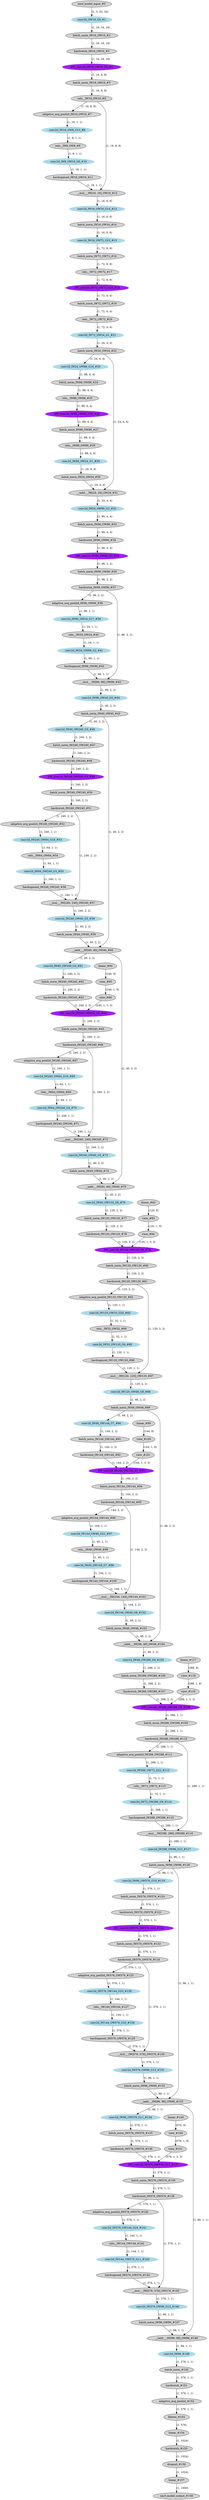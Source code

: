 strict digraph  {
"0 /nncf_model_input_0" [id=0, label="nncf_model_input_#0", style=filled, type=nncf_model_input];
"1 MobileNetV3/Sequential[features]/ConvBNActivation[0]/NNCFConv2d[0]/conv2d_0" [color=lightblue, id=1, label="conv2d_OW16_G0_#1", style=filled, type=conv2d];
"2 MobileNetV3/Sequential[features]/ConvBNActivation[0]/NNCFBatchNorm[1]/batch_norm_0" [id=2, label="batch_norm_IW16_OW16_#2", style=filled, type=batch_norm];
"3 MobileNetV3/Sequential[features]/ConvBNActivation[0]/Hardswish[2]/hardswish_0" [id=3, label="hardswish_IW16_OW16_#3", style=filled, type=hardswish];
"4 MobileNetV3/Sequential[features]/InvertedResidual[1]/Sequential[block]/ConvBNActivation[0]/NNCFConv2d[0]/conv2d_0" [color=purple, id=4, label="DW_conv2d_IW16_OW16_G0_#4", style=filled, type=conv2d];
"5 MobileNetV3/Sequential[features]/InvertedResidual[1]/Sequential[block]/ConvBNActivation[0]/NNCFBatchNorm[1]/batch_norm_0" [id=5, label="batch_norm_IW16_OW16_#5", style=filled, type=batch_norm];
"6 MobileNetV3/Sequential[features]/InvertedResidual[1]/Sequential[block]/ConvBNActivation[0]/ReLU[2]/relu__0" [id=6, label="relu__IW16_OW16_#6", style=filled, type=relu_];
"7 MobileNetV3/Sequential[features]/InvertedResidual[1]/Sequential[block]/SqueezeExcitation[1]/adaptive_avg_pool2d_0" [id=7, label="adaptive_avg_pool2d_IW16_OW16_#7", style=filled, type=adaptive_avg_pool2d];
"8 MobileNetV3/Sequential[features]/InvertedResidual[1]/Sequential[block]/SqueezeExcitation[1]/NNCFConv2d[fc1]/conv2d_0" [color=lightblue, id=8, label="conv2d_IW16_OW8_G13_#8", style=filled, type=conv2d];
"9 MobileNetV3/Sequential[features]/InvertedResidual[1]/Sequential[block]/SqueezeExcitation[1]/ReLU[relu]/relu__0" [id=9, label="relu__IW8_OW8_#9", style=filled, type=relu_];
"10 MobileNetV3/Sequential[features]/InvertedResidual[1]/Sequential[block]/SqueezeExcitation[1]/NNCFConv2d[fc2]/conv2d_0" [color=lightblue, id=10, label="conv2d_IW8_OW16_G0_#10", style=filled, type=conv2d];
"11 MobileNetV3/Sequential[features]/InvertedResidual[1]/Sequential[block]/SqueezeExcitation[1]/hardsigmoid_0" [id=11, label="hardsigmoid_IW16_OW16_#11", style=filled, type=hardsigmoid];
"12 MobileNetV3/Sequential[features]/InvertedResidual[1]/Sequential[block]/SqueezeExcitation[1]/__mul___0" [id=12, label="__mul___IW[16, 16]_OW16_#12", style=filled, type=__mul__];
"13 MobileNetV3/Sequential[features]/InvertedResidual[1]/Sequential[block]/ConvBNActivation[2]/NNCFConv2d[0]/conv2d_0" [color=lightblue, id=13, label="conv2d_IW16_OW16_G14_#13", style=filled, type=conv2d];
"14 MobileNetV3/Sequential[features]/InvertedResidual[1]/Sequential[block]/ConvBNActivation[2]/NNCFBatchNorm[1]/batch_norm_0" [id=14, label="batch_norm_IW16_OW16_#14", style=filled, type=batch_norm];
"15 MobileNetV3/Sequential[features]/InvertedResidual[2]/Sequential[block]/ConvBNActivation[0]/NNCFConv2d[0]/conv2d_0" [color=lightblue, id=15, label="conv2d_IW16_OW72_G15_#15", style=filled, type=conv2d];
"16 MobileNetV3/Sequential[features]/InvertedResidual[2]/Sequential[block]/ConvBNActivation[0]/NNCFBatchNorm[1]/batch_norm_0" [id=16, label="batch_norm_IW72_OW72_#16", style=filled, type=batch_norm];
"17 MobileNetV3/Sequential[features]/InvertedResidual[2]/Sequential[block]/ConvBNActivation[0]/ReLU[2]/relu__0" [id=17, label="relu__IW72_OW72_#17", style=filled, type=relu_];
"18 MobileNetV3/Sequential[features]/InvertedResidual[2]/Sequential[block]/ConvBNActivation[1]/NNCFConv2d[0]/conv2d_0" [color=purple, id=18, label="DW_conv2d_IW72_OW72_G15_#18", style=filled, type=conv2d];
"19 MobileNetV3/Sequential[features]/InvertedResidual[2]/Sequential[block]/ConvBNActivation[1]/NNCFBatchNorm[1]/batch_norm_0" [id=19, label="batch_norm_IW72_OW72_#19", style=filled, type=batch_norm];
"20 MobileNetV3/Sequential[features]/InvertedResidual[2]/Sequential[block]/ConvBNActivation[1]/ReLU[2]/relu__0" [id=20, label="relu__IW72_OW72_#20", style=filled, type=relu_];
"21 MobileNetV3/Sequential[features]/InvertedResidual[2]/Sequential[block]/ConvBNActivation[2]/NNCFConv2d[0]/conv2d_0" [color=lightblue, id=21, label="conv2d_IW72_OW24_G1_#21", style=filled, type=conv2d];
"22 MobileNetV3/Sequential[features]/InvertedResidual[2]/Sequential[block]/ConvBNActivation[2]/NNCFBatchNorm[1]/batch_norm_0" [id=22, label="batch_norm_IW24_OW24_#22", style=filled, type=batch_norm];
"23 MobileNetV3/Sequential[features]/InvertedResidual[3]/Sequential[block]/ConvBNActivation[0]/NNCFConv2d[0]/conv2d_0" [color=lightblue, id=23, label="conv2d_IW24_OW88_G16_#23", style=filled, type=conv2d];
"24 MobileNetV3/Sequential[features]/InvertedResidual[3]/Sequential[block]/ConvBNActivation[0]/NNCFBatchNorm[1]/batch_norm_0" [id=24, label="batch_norm_IW88_OW88_#24", style=filled, type=batch_norm];
"25 MobileNetV3/Sequential[features]/InvertedResidual[3]/Sequential[block]/ConvBNActivation[0]/ReLU[2]/relu__0" [id=25, label="relu__IW88_OW88_#25", style=filled, type=relu_];
"26 MobileNetV3/Sequential[features]/InvertedResidual[3]/Sequential[block]/ConvBNActivation[1]/NNCFConv2d[0]/conv2d_0" [color=purple, id=26, label="DW_conv2d_IW88_OW88_G16_#26", style=filled, type=conv2d];
"27 MobileNetV3/Sequential[features]/InvertedResidual[3]/Sequential[block]/ConvBNActivation[1]/NNCFBatchNorm[1]/batch_norm_0" [id=27, label="batch_norm_IW88_OW88_#27", style=filled, type=batch_norm];
"28 MobileNetV3/Sequential[features]/InvertedResidual[3]/Sequential[block]/ConvBNActivation[1]/ReLU[2]/relu__0" [id=28, label="relu__IW88_OW88_#28", style=filled, type=relu_];
"29 MobileNetV3/Sequential[features]/InvertedResidual[3]/Sequential[block]/ConvBNActivation[2]/NNCFConv2d[0]/conv2d_0" [color=lightblue, id=29, label="conv2d_IW88_OW24_G1_#29", style=filled, type=conv2d];
"30 MobileNetV3/Sequential[features]/InvertedResidual[3]/Sequential[block]/ConvBNActivation[2]/NNCFBatchNorm[1]/batch_norm_0" [id=30, label="batch_norm_IW24_OW24_#30", style=filled, type=batch_norm];
"31 MobileNetV3/Sequential[features]/InvertedResidual[3]/__iadd___0" [id=31, label="__iadd___IW[24, 24]_OW24_#31", style=filled, type=__iadd__];
"32 MobileNetV3/Sequential[features]/InvertedResidual[4]/Sequential[block]/ConvBNActivation[0]/NNCFConv2d[0]/conv2d_0" [color=lightblue, id=32, label="conv2d_IW24_OW96_G2_#32", style=filled, type=conv2d];
"33 MobileNetV3/Sequential[features]/InvertedResidual[4]/Sequential[block]/ConvBNActivation[0]/NNCFBatchNorm[1]/batch_norm_0" [id=33, label="batch_norm_IW96_OW96_#33", style=filled, type=batch_norm];
"34 MobileNetV3/Sequential[features]/InvertedResidual[4]/Sequential[block]/ConvBNActivation[0]/Hardswish[2]/hardswish_0" [id=34, label="hardswish_IW96_OW96_#34", style=filled, type=hardswish];
"35 MobileNetV3/Sequential[features]/InvertedResidual[4]/Sequential[block]/ConvBNActivation[1]/NNCFConv2d[0]/conv2d_0" [color=purple, id=35, label="DW_conv2d_IW96_OW96_G2_#35", style=filled, type=conv2d];
"36 MobileNetV3/Sequential[features]/InvertedResidual[4]/Sequential[block]/ConvBNActivation[1]/NNCFBatchNorm[1]/batch_norm_0" [id=36, label="batch_norm_IW96_OW96_#36", style=filled, type=batch_norm];
"37 MobileNetV3/Sequential[features]/InvertedResidual[4]/Sequential[block]/ConvBNActivation[1]/Hardswish[2]/hardswish_0" [id=37, label="hardswish_IW96_OW96_#37", style=filled, type=hardswish];
"38 MobileNetV3/Sequential[features]/InvertedResidual[4]/Sequential[block]/SqueezeExcitation[2]/adaptive_avg_pool2d_0" [id=38, label="adaptive_avg_pool2d_IW96_OW96_#38", style=filled, type=adaptive_avg_pool2d];
"39 MobileNetV3/Sequential[features]/InvertedResidual[4]/Sequential[block]/SqueezeExcitation[2]/NNCFConv2d[fc1]/conv2d_0" [color=lightblue, id=39, label="conv2d_IW96_OW24_G17_#39", style=filled, type=conv2d];
"40 MobileNetV3/Sequential[features]/InvertedResidual[4]/Sequential[block]/SqueezeExcitation[2]/ReLU[relu]/relu__0" [id=40, label="relu__IW24_OW24_#40", style=filled, type=relu_];
"41 MobileNetV3/Sequential[features]/InvertedResidual[4]/Sequential[block]/SqueezeExcitation[2]/NNCFConv2d[fc2]/conv2d_0" [color=lightblue, id=41, label="conv2d_IW24_OW96_G2_#41", style=filled, type=conv2d];
"42 MobileNetV3/Sequential[features]/InvertedResidual[4]/Sequential[block]/SqueezeExcitation[2]/hardsigmoid_0" [id=42, label="hardsigmoid_IW96_OW96_#42", style=filled, type=hardsigmoid];
"43 MobileNetV3/Sequential[features]/InvertedResidual[4]/Sequential[block]/SqueezeExcitation[2]/__mul___0" [id=43, label="__mul___IW[96, 96]_OW96_#43", style=filled, type=__mul__];
"44 MobileNetV3/Sequential[features]/InvertedResidual[4]/Sequential[block]/ConvBNActivation[3]/NNCFConv2d[0]/conv2d_0" [color=lightblue, id=44, label="conv2d_IW96_OW40_G5_#44", style=filled, type=conv2d];
"45 MobileNetV3/Sequential[features]/InvertedResidual[4]/Sequential[block]/ConvBNActivation[3]/NNCFBatchNorm[1]/batch_norm_0" [id=45, label="batch_norm_IW40_OW40_#45", style=filled, type=batch_norm];
"46 MobileNetV3/Sequential[features]/InvertedResidual[5]/Sequential[block]/ConvBNActivation[0]/NNCFConv2d[0]/conv2d_0" [color=lightblue, id=46, label="conv2d_IW40_OW240_G3_#46", style=filled, type=conv2d];
"47 MobileNetV3/Sequential[features]/InvertedResidual[5]/Sequential[block]/ConvBNActivation[0]/NNCFBatchNorm[1]/batch_norm_0" [id=47, label="batch_norm_IW240_OW240_#47", style=filled, type=batch_norm];
"48 MobileNetV3/Sequential[features]/InvertedResidual[5]/Sequential[block]/ConvBNActivation[0]/Hardswish[2]/hardswish_0" [id=48, label="hardswish_IW240_OW240_#48", style=filled, type=hardswish];
"49 MobileNetV3/Sequential[features]/InvertedResidual[5]/Sequential[block]/ConvBNActivation[1]/NNCFConv2d[0]/conv2d_0" [color=purple, id=49, label="DW_conv2d_IW240_OW240_G3_#49", style=filled, type=conv2d];
"50 MobileNetV3/Sequential[features]/InvertedResidual[5]/Sequential[block]/ConvBNActivation[1]/NNCFBatchNorm[1]/batch_norm_0" [id=50, label="batch_norm_IW240_OW240_#50", style=filled, type=batch_norm];
"51 MobileNetV3/Sequential[features]/InvertedResidual[5]/Sequential[block]/ConvBNActivation[1]/Hardswish[2]/hardswish_0" [id=51, label="hardswish_IW240_OW240_#51", style=filled, type=hardswish];
"52 MobileNetV3/Sequential[features]/InvertedResidual[5]/Sequential[block]/SqueezeExcitation[2]/adaptive_avg_pool2d_0" [id=52, label="adaptive_avg_pool2d_IW240_OW240_#52", style=filled, type=adaptive_avg_pool2d];
"53 MobileNetV3/Sequential[features]/InvertedResidual[5]/Sequential[block]/SqueezeExcitation[2]/NNCFConv2d[fc1]/conv2d_0" [color=lightblue, id=53, label="conv2d_IW240_OW64_G18_#53", style=filled, type=conv2d];
"54 MobileNetV3/Sequential[features]/InvertedResidual[5]/Sequential[block]/SqueezeExcitation[2]/ReLU[relu]/relu__0" [id=54, label="relu__IW64_OW64_#54", style=filled, type=relu_];
"55 MobileNetV3/Sequential[features]/InvertedResidual[5]/Sequential[block]/SqueezeExcitation[2]/NNCFConv2d[fc2]/conv2d_0" [color=lightblue, id=55, label="conv2d_IW64_OW240_G3_#55", style=filled, type=conv2d];
"56 MobileNetV3/Sequential[features]/InvertedResidual[5]/Sequential[block]/SqueezeExcitation[2]/hardsigmoid_0" [id=56, label="hardsigmoid_IW240_OW240_#56", style=filled, type=hardsigmoid];
"57 MobileNetV3/Sequential[features]/InvertedResidual[5]/Sequential[block]/SqueezeExcitation[2]/__mul___0" [id=57, label="__mul___IW[240, 240]_OW240_#57", style=filled, type=__mul__];
"58 MobileNetV3/Sequential[features]/InvertedResidual[5]/Sequential[block]/ConvBNActivation[3]/NNCFConv2d[0]/conv2d_0" [color=lightblue, id=58, label="conv2d_IW240_OW40_G5_#58", style=filled, type=conv2d];
"59 MobileNetV3/Sequential[features]/InvertedResidual[5]/Sequential[block]/ConvBNActivation[3]/NNCFBatchNorm[1]/batch_norm_0" [id=59, label="batch_norm_IW40_OW40_#59", style=filled, type=batch_norm];
"60 MobileNetV3/Sequential[features]/InvertedResidual[5]/__iadd___0" [id=60, label="__iadd___IW[40, 40]_OW40_#60", style=filled, type=__iadd__];
"61 MobileNetV3/Sequential[features]/InvertedResidual[6]/Sequential[block]/ConvBNActivation[0]/NNCFConv2d[0]/conv2d_0" [color=lightblue, id=61, label="conv2d_IW40_OW240_G4_#61", style=filled, type=conv2d];
"62 MobileNetV3/Sequential[features]/InvertedResidual[6]/Sequential[block]/ConvBNActivation[0]/NNCFBatchNorm[1]/batch_norm_0" [id=62, label="batch_norm_IW240_OW240_#62", style=filled, type=batch_norm];
"63 MobileNetV3/Sequential[features]/InvertedResidual[6]/Sequential[block]/ConvBNActivation[0]/Hardswish[2]/hardswish_0" [id=63, label="hardswish_IW240_OW240_#63", style=filled, type=hardswish];
"64 MobileNetV3/Sequential[features]/InvertedResidual[6]/Sequential[block]/ConvBNActivation[1]/NNCFConv2d[0]/ModuleDict[pre_ops]/UpdateWeight[3]/ElasticKernelConv2DOp[op]/linear_0" [id=64, label="linear_#64", style=filled, type=linear];
"65 MobileNetV3/Sequential[features]/InvertedResidual[6]/Sequential[block]/ConvBNActivation[1]/NNCFConv2d[0]/ModuleDict[pre_ops]/UpdateWeight[3]/ElasticKernelConv2DOp[op]/view_0" [id=65, label="view_#65", style=filled, type=view];
"66 MobileNetV3/Sequential[features]/InvertedResidual[6]/Sequential[block]/ConvBNActivation[1]/NNCFConv2d[0]/ModuleDict[pre_ops]/UpdateWeight[3]/ElasticKernelConv2DOp[op]/view_1" [id=66, label="view_#66", style=filled, type=view];
"67 MobileNetV3/Sequential[features]/InvertedResidual[6]/Sequential[block]/ConvBNActivation[1]/NNCFConv2d[0]/conv2d_0" [color=purple, id=67, label="DW_conv2d_IW240_OW240_G4_#64", style=filled, type=conv2d];
"68 MobileNetV3/Sequential[features]/InvertedResidual[6]/Sequential[block]/ConvBNActivation[1]/NNCFBatchNorm[1]/batch_norm_0" [id=68, label="batch_norm_IW240_OW240_#65", style=filled, type=batch_norm];
"69 MobileNetV3/Sequential[features]/InvertedResidual[6]/Sequential[block]/ConvBNActivation[1]/Hardswish[2]/hardswish_0" [id=69, label="hardswish_IW240_OW240_#66", style=filled, type=hardswish];
"70 MobileNetV3/Sequential[features]/InvertedResidual[6]/Sequential[block]/SqueezeExcitation[2]/adaptive_avg_pool2d_0" [id=70, label="adaptive_avg_pool2d_IW240_OW240_#67", style=filled, type=adaptive_avg_pool2d];
"71 MobileNetV3/Sequential[features]/InvertedResidual[6]/Sequential[block]/SqueezeExcitation[2]/NNCFConv2d[fc1]/conv2d_0" [color=lightblue, id=71, label="conv2d_IW240_OW64_G19_#68", style=filled, type=conv2d];
"72 MobileNetV3/Sequential[features]/InvertedResidual[6]/Sequential[block]/SqueezeExcitation[2]/ReLU[relu]/relu__0" [id=72, label="relu__IW64_OW64_#69", style=filled, type=relu_];
"73 MobileNetV3/Sequential[features]/InvertedResidual[6]/Sequential[block]/SqueezeExcitation[2]/NNCFConv2d[fc2]/conv2d_0" [color=lightblue, id=73, label="conv2d_IW64_OW240_G4_#70", style=filled, type=conv2d];
"74 MobileNetV3/Sequential[features]/InvertedResidual[6]/Sequential[block]/SqueezeExcitation[2]/hardsigmoid_0" [id=74, label="hardsigmoid_IW240_OW240_#71", style=filled, type=hardsigmoid];
"75 MobileNetV3/Sequential[features]/InvertedResidual[6]/Sequential[block]/SqueezeExcitation[2]/__mul___0" [id=75, label="__mul___IW[240, 240]_OW240_#72", style=filled, type=__mul__];
"76 MobileNetV3/Sequential[features]/InvertedResidual[6]/Sequential[block]/ConvBNActivation[3]/NNCFConv2d[0]/conv2d_0" [color=lightblue, id=76, label="conv2d_IW240_OW40_G5_#73", style=filled, type=conv2d];
"77 MobileNetV3/Sequential[features]/InvertedResidual[6]/Sequential[block]/ConvBNActivation[3]/NNCFBatchNorm[1]/batch_norm_0" [id=77, label="batch_norm_IW40_OW40_#74", style=filled, type=batch_norm];
"78 MobileNetV3/Sequential[features]/InvertedResidual[6]/__iadd___0" [id=78, label="__iadd___IW[40, 40]_OW40_#75", style=filled, type=__iadd__];
"79 MobileNetV3/Sequential[features]/InvertedResidual[7]/Sequential[block]/ConvBNActivation[0]/NNCFConv2d[0]/conv2d_0" [color=lightblue, id=79, label="conv2d_IW40_OW120_G6_#76", style=filled, type=conv2d];
"80 MobileNetV3/Sequential[features]/InvertedResidual[7]/Sequential[block]/ConvBNActivation[0]/NNCFBatchNorm[1]/batch_norm_0" [id=80, label="batch_norm_IW120_OW120_#77", style=filled, type=batch_norm];
"81 MobileNetV3/Sequential[features]/InvertedResidual[7]/Sequential[block]/ConvBNActivation[0]/Hardswish[2]/hardswish_0" [id=81, label="hardswish_IW120_OW120_#78", style=filled, type=hardswish];
"82 MobileNetV3/Sequential[features]/InvertedResidual[7]/Sequential[block]/ConvBNActivation[1]/NNCFConv2d[0]/ModuleDict[pre_ops]/UpdateWeight[3]/ElasticKernelConv2DOp[op]/linear_0" [id=82, label="linear_#82", style=filled, type=linear];
"83 MobileNetV3/Sequential[features]/InvertedResidual[7]/Sequential[block]/ConvBNActivation[1]/NNCFConv2d[0]/ModuleDict[pre_ops]/UpdateWeight[3]/ElasticKernelConv2DOp[op]/view_0" [id=83, label="view_#83", style=filled, type=view];
"84 MobileNetV3/Sequential[features]/InvertedResidual[7]/Sequential[block]/ConvBNActivation[1]/NNCFConv2d[0]/ModuleDict[pre_ops]/UpdateWeight[3]/ElasticKernelConv2DOp[op]/view_1" [id=84, label="view_#84", style=filled, type=view];
"85 MobileNetV3/Sequential[features]/InvertedResidual[7]/Sequential[block]/ConvBNActivation[1]/NNCFConv2d[0]/conv2d_0" [color=purple, id=85, label="DW_conv2d_IW120_OW120_G6_#79", style=filled, type=conv2d];
"86 MobileNetV3/Sequential[features]/InvertedResidual[7]/Sequential[block]/ConvBNActivation[1]/NNCFBatchNorm[1]/batch_norm_0" [id=86, label="batch_norm_IW120_OW120_#80", style=filled, type=batch_norm];
"87 MobileNetV3/Sequential[features]/InvertedResidual[7]/Sequential[block]/ConvBNActivation[1]/Hardswish[2]/hardswish_0" [id=87, label="hardswish_IW120_OW120_#81", style=filled, type=hardswish];
"88 MobileNetV3/Sequential[features]/InvertedResidual[7]/Sequential[block]/SqueezeExcitation[2]/adaptive_avg_pool2d_0" [id=88, label="adaptive_avg_pool2d_IW120_OW120_#82", style=filled, type=adaptive_avg_pool2d];
"89 MobileNetV3/Sequential[features]/InvertedResidual[7]/Sequential[block]/SqueezeExcitation[2]/NNCFConv2d[fc1]/conv2d_0" [color=lightblue, id=89, label="conv2d_IW120_OW32_G20_#83", style=filled, type=conv2d];
"90 MobileNetV3/Sequential[features]/InvertedResidual[7]/Sequential[block]/SqueezeExcitation[2]/ReLU[relu]/relu__0" [id=90, label="relu__IW32_OW32_#84", style=filled, type=relu_];
"91 MobileNetV3/Sequential[features]/InvertedResidual[7]/Sequential[block]/SqueezeExcitation[2]/NNCFConv2d[fc2]/conv2d_0" [color=lightblue, id=91, label="conv2d_IW32_OW120_G6_#85", style=filled, type=conv2d];
"92 MobileNetV3/Sequential[features]/InvertedResidual[7]/Sequential[block]/SqueezeExcitation[2]/hardsigmoid_0" [id=92, label="hardsigmoid_IW120_OW120_#86", style=filled, type=hardsigmoid];
"93 MobileNetV3/Sequential[features]/InvertedResidual[7]/Sequential[block]/SqueezeExcitation[2]/__mul___0" [id=93, label="__mul___IW[120, 120]_OW120_#87", style=filled, type=__mul__];
"94 MobileNetV3/Sequential[features]/InvertedResidual[7]/Sequential[block]/ConvBNActivation[3]/NNCFConv2d[0]/conv2d_0" [color=lightblue, id=94, label="conv2d_IW120_OW48_G8_#88", style=filled, type=conv2d];
"95 MobileNetV3/Sequential[features]/InvertedResidual[7]/Sequential[block]/ConvBNActivation[3]/NNCFBatchNorm[1]/batch_norm_0" [id=95, label="batch_norm_IW48_OW48_#89", style=filled, type=batch_norm];
"96 MobileNetV3/Sequential[features]/InvertedResidual[8]/Sequential[block]/ConvBNActivation[0]/NNCFConv2d[0]/conv2d_0" [color=lightblue, id=96, label="conv2d_IW48_OW144_G7_#90", style=filled, type=conv2d];
"97 MobileNetV3/Sequential[features]/InvertedResidual[8]/Sequential[block]/ConvBNActivation[0]/NNCFBatchNorm[1]/batch_norm_0" [id=97, label="batch_norm_IW144_OW144_#91", style=filled, type=batch_norm];
"98 MobileNetV3/Sequential[features]/InvertedResidual[8]/Sequential[block]/ConvBNActivation[0]/Hardswish[2]/hardswish_0" [id=98, label="hardswish_IW144_OW144_#92", style=filled, type=hardswish];
"99 MobileNetV3/Sequential[features]/InvertedResidual[8]/Sequential[block]/ConvBNActivation[1]/NNCFConv2d[0]/ModuleDict[pre_ops]/UpdateWeight[3]/ElasticKernelConv2DOp[op]/linear_0" [id=99, label="linear_#99", style=filled, type=linear];
"100 MobileNetV3/Sequential[features]/InvertedResidual[8]/Sequential[block]/ConvBNActivation[1]/NNCFConv2d[0]/ModuleDict[pre_ops]/UpdateWeight[3]/ElasticKernelConv2DOp[op]/view_0" [id=100, label="view_#100", style=filled, type=view];
"101 MobileNetV3/Sequential[features]/InvertedResidual[8]/Sequential[block]/ConvBNActivation[1]/NNCFConv2d[0]/ModuleDict[pre_ops]/UpdateWeight[3]/ElasticKernelConv2DOp[op]/view_1" [id=101, label="view_#101", style=filled, type=view];
"102 MobileNetV3/Sequential[features]/InvertedResidual[8]/Sequential[block]/ConvBNActivation[1]/NNCFConv2d[0]/conv2d_0" [color=purple, id=102, label="DW_conv2d_IW144_OW144_G7_#93", style=filled, type=conv2d];
"103 MobileNetV3/Sequential[features]/InvertedResidual[8]/Sequential[block]/ConvBNActivation[1]/NNCFBatchNorm[1]/batch_norm_0" [id=103, label="batch_norm_IW144_OW144_#94", style=filled, type=batch_norm];
"104 MobileNetV3/Sequential[features]/InvertedResidual[8]/Sequential[block]/ConvBNActivation[1]/Hardswish[2]/hardswish_0" [id=104, label="hardswish_IW144_OW144_#95", style=filled, type=hardswish];
"105 MobileNetV3/Sequential[features]/InvertedResidual[8]/Sequential[block]/SqueezeExcitation[2]/adaptive_avg_pool2d_0" [id=105, label="adaptive_avg_pool2d_IW144_OW144_#96", style=filled, type=adaptive_avg_pool2d];
"106 MobileNetV3/Sequential[features]/InvertedResidual[8]/Sequential[block]/SqueezeExcitation[2]/NNCFConv2d[fc1]/conv2d_0" [color=lightblue, id=106, label="conv2d_IW144_OW40_G21_#97", style=filled, type=conv2d];
"107 MobileNetV3/Sequential[features]/InvertedResidual[8]/Sequential[block]/SqueezeExcitation[2]/ReLU[relu]/relu__0" [id=107, label="relu__IW40_OW40_#98", style=filled, type=relu_];
"108 MobileNetV3/Sequential[features]/InvertedResidual[8]/Sequential[block]/SqueezeExcitation[2]/NNCFConv2d[fc2]/conv2d_0" [color=lightblue, id=108, label="conv2d_IW40_OW144_G7_#99", style=filled, type=conv2d];
"109 MobileNetV3/Sequential[features]/InvertedResidual[8]/Sequential[block]/SqueezeExcitation[2]/hardsigmoid_0" [id=109, label="hardsigmoid_IW144_OW144_#100", style=filled, type=hardsigmoid];
"110 MobileNetV3/Sequential[features]/InvertedResidual[8]/Sequential[block]/SqueezeExcitation[2]/__mul___0" [id=110, label="__mul___IW[144, 144]_OW144_#101", style=filled, type=__mul__];
"111 MobileNetV3/Sequential[features]/InvertedResidual[8]/Sequential[block]/ConvBNActivation[3]/NNCFConv2d[0]/conv2d_0" [color=lightblue, id=111, label="conv2d_IW144_OW48_G8_#102", style=filled, type=conv2d];
"112 MobileNetV3/Sequential[features]/InvertedResidual[8]/Sequential[block]/ConvBNActivation[3]/NNCFBatchNorm[1]/batch_norm_0" [id=112, label="batch_norm_IW48_OW48_#103", style=filled, type=batch_norm];
"113 MobileNetV3/Sequential[features]/InvertedResidual[8]/__iadd___0" [id=113, label="__iadd___IW[48, 48]_OW48_#104", style=filled, type=__iadd__];
"114 MobileNetV3/Sequential[features]/InvertedResidual[9]/Sequential[block]/ConvBNActivation[0]/NNCFConv2d[0]/conv2d_0" [color=lightblue, id=114, label="conv2d_IW48_OW288_G9_#105", style=filled, type=conv2d];
"115 MobileNetV3/Sequential[features]/InvertedResidual[9]/Sequential[block]/ConvBNActivation[0]/NNCFBatchNorm[1]/batch_norm_0" [id=115, label="batch_norm_IW288_OW288_#106", style=filled, type=batch_norm];
"116 MobileNetV3/Sequential[features]/InvertedResidual[9]/Sequential[block]/ConvBNActivation[0]/Hardswish[2]/hardswish_0" [id=116, label="hardswish_IW288_OW288_#107", style=filled, type=hardswish];
"117 MobileNetV3/Sequential[features]/InvertedResidual[9]/Sequential[block]/ConvBNActivation[1]/NNCFConv2d[0]/ModuleDict[pre_ops]/UpdateWeight[3]/ElasticKernelConv2DOp[op]/linear_0" [id=117, label="linear_#117", style=filled, type=linear];
"118 MobileNetV3/Sequential[features]/InvertedResidual[9]/Sequential[block]/ConvBNActivation[1]/NNCFConv2d[0]/ModuleDict[pre_ops]/UpdateWeight[3]/ElasticKernelConv2DOp[op]/view_0" [id=118, label="view_#118", style=filled, type=view];
"119 MobileNetV3/Sequential[features]/InvertedResidual[9]/Sequential[block]/ConvBNActivation[1]/NNCFConv2d[0]/ModuleDict[pre_ops]/UpdateWeight[3]/ElasticKernelConv2DOp[op]/view_1" [id=119, label="view_#119", style=filled, type=view];
"120 MobileNetV3/Sequential[features]/InvertedResidual[9]/Sequential[block]/ConvBNActivation[1]/NNCFConv2d[0]/conv2d_0" [color=purple, id=120, label="DW_conv2d_IW288_OW288_G9_#108", style=filled, type=conv2d];
"121 MobileNetV3/Sequential[features]/InvertedResidual[9]/Sequential[block]/ConvBNActivation[1]/NNCFBatchNorm[1]/batch_norm_0" [id=121, label="batch_norm_IW288_OW288_#109", style=filled, type=batch_norm];
"122 MobileNetV3/Sequential[features]/InvertedResidual[9]/Sequential[block]/ConvBNActivation[1]/Hardswish[2]/hardswish_0" [id=122, label="hardswish_IW288_OW288_#110", style=filled, type=hardswish];
"123 MobileNetV3/Sequential[features]/InvertedResidual[9]/Sequential[block]/SqueezeExcitation[2]/adaptive_avg_pool2d_0" [id=123, label="adaptive_avg_pool2d_IW288_OW288_#111", style=filled, type=adaptive_avg_pool2d];
"124 MobileNetV3/Sequential[features]/InvertedResidual[9]/Sequential[block]/SqueezeExcitation[2]/NNCFConv2d[fc1]/conv2d_0" [color=lightblue, id=124, label="conv2d_IW288_OW72_G22_#112", style=filled, type=conv2d];
"125 MobileNetV3/Sequential[features]/InvertedResidual[9]/Sequential[block]/SqueezeExcitation[2]/ReLU[relu]/relu__0" [id=125, label="relu__IW72_OW72_#113", style=filled, type=relu_];
"126 MobileNetV3/Sequential[features]/InvertedResidual[9]/Sequential[block]/SqueezeExcitation[2]/NNCFConv2d[fc2]/conv2d_0" [color=lightblue, id=126, label="conv2d_IW72_OW288_G9_#114", style=filled, type=conv2d];
"127 MobileNetV3/Sequential[features]/InvertedResidual[9]/Sequential[block]/SqueezeExcitation[2]/hardsigmoid_0" [id=127, label="hardsigmoid_IW288_OW288_#115", style=filled, type=hardsigmoid];
"128 MobileNetV3/Sequential[features]/InvertedResidual[9]/Sequential[block]/SqueezeExcitation[2]/__mul___0" [id=128, label="__mul___IW[288, 288]_OW288_#116", style=filled, type=__mul__];
"129 MobileNetV3/Sequential[features]/InvertedResidual[9]/Sequential[block]/ConvBNActivation[3]/NNCFConv2d[0]/conv2d_0" [color=lightblue, id=129, label="conv2d_IW288_OW96_G12_#117", style=filled, type=conv2d];
"130 MobileNetV3/Sequential[features]/InvertedResidual[9]/Sequential[block]/ConvBNActivation[3]/NNCFBatchNorm[1]/batch_norm_0" [id=130, label="batch_norm_IW96_OW96_#118", style=filled, type=batch_norm];
"131 MobileNetV3/Sequential[features]/InvertedResidual[10]/Sequential[block]/ConvBNActivation[0]/NNCFConv2d[0]/conv2d_0" [color=lightblue, id=131, label="conv2d_IW96_OW576_G10_#119", style=filled, type=conv2d];
"132 MobileNetV3/Sequential[features]/InvertedResidual[10]/Sequential[block]/ConvBNActivation[0]/NNCFBatchNorm[1]/batch_norm_0" [id=132, label="batch_norm_IW576_OW576_#120", style=filled, type=batch_norm];
"133 MobileNetV3/Sequential[features]/InvertedResidual[10]/Sequential[block]/ConvBNActivation[0]/Hardswish[2]/hardswish_0" [id=133, label="hardswish_IW576_OW576_#121", style=filled, type=hardswish];
"134 MobileNetV3/Sequential[features]/InvertedResidual[10]/Sequential[block]/ConvBNActivation[1]/NNCFConv2d[0]/conv2d_0" [color=purple, id=134, label="DW_conv2d_IW576_OW576_G10_#122", style=filled, type=conv2d];
"135 MobileNetV3/Sequential[features]/InvertedResidual[10]/Sequential[block]/ConvBNActivation[1]/NNCFBatchNorm[1]/batch_norm_0" [id=135, label="batch_norm_IW576_OW576_#123", style=filled, type=batch_norm];
"136 MobileNetV3/Sequential[features]/InvertedResidual[10]/Sequential[block]/ConvBNActivation[1]/Hardswish[2]/hardswish_0" [id=136, label="hardswish_IW576_OW576_#124", style=filled, type=hardswish];
"137 MobileNetV3/Sequential[features]/InvertedResidual[10]/Sequential[block]/SqueezeExcitation[2]/adaptive_avg_pool2d_0" [id=137, label="adaptive_avg_pool2d_IW576_OW576_#125", style=filled, type=adaptive_avg_pool2d];
"138 MobileNetV3/Sequential[features]/InvertedResidual[10]/Sequential[block]/SqueezeExcitation[2]/NNCFConv2d[fc1]/conv2d_0" [color=lightblue, id=138, label="conv2d_IW576_OW144_G23_#126", style=filled, type=conv2d];
"139 MobileNetV3/Sequential[features]/InvertedResidual[10]/Sequential[block]/SqueezeExcitation[2]/ReLU[relu]/relu__0" [id=139, label="relu__IW144_OW144_#127", style=filled, type=relu_];
"140 MobileNetV3/Sequential[features]/InvertedResidual[10]/Sequential[block]/SqueezeExcitation[2]/NNCFConv2d[fc2]/conv2d_0" [color=lightblue, id=140, label="conv2d_IW144_OW576_G10_#128", style=filled, type=conv2d];
"141 MobileNetV3/Sequential[features]/InvertedResidual[10]/Sequential[block]/SqueezeExcitation[2]/hardsigmoid_0" [id=141, label="hardsigmoid_IW576_OW576_#129", style=filled, type=hardsigmoid];
"142 MobileNetV3/Sequential[features]/InvertedResidual[10]/Sequential[block]/SqueezeExcitation[2]/__mul___0" [id=142, label="__mul___IW[576, 576]_OW576_#130", style=filled, type=__mul__];
"143 MobileNetV3/Sequential[features]/InvertedResidual[10]/Sequential[block]/ConvBNActivation[3]/NNCFConv2d[0]/conv2d_0" [color=lightblue, id=143, label="conv2d_IW576_OW96_G12_#131", style=filled, type=conv2d];
"144 MobileNetV3/Sequential[features]/InvertedResidual[10]/Sequential[block]/ConvBNActivation[3]/NNCFBatchNorm[1]/batch_norm_0" [id=144, label="batch_norm_IW96_OW96_#132", style=filled, type=batch_norm];
"145 MobileNetV3/Sequential[features]/InvertedResidual[10]/__iadd___0" [id=145, label="__iadd___IW[96, 96]_OW96_#133", style=filled, type=__iadd__];
"146 MobileNetV3/Sequential[features]/InvertedResidual[11]/Sequential[block]/ConvBNActivation[0]/NNCFConv2d[0]/conv2d_0" [color=lightblue, id=146, label="conv2d_IW96_OW576_G11_#134", style=filled, type=conv2d];
"147 MobileNetV3/Sequential[features]/InvertedResidual[11]/Sequential[block]/ConvBNActivation[0]/NNCFBatchNorm[1]/batch_norm_0" [id=147, label="batch_norm_IW576_OW576_#135", style=filled, type=batch_norm];
"148 MobileNetV3/Sequential[features]/InvertedResidual[11]/Sequential[block]/ConvBNActivation[0]/Hardswish[2]/hardswish_0" [id=148, label="hardswish_IW576_OW576_#136", style=filled, type=hardswish];
"149 MobileNetV3/Sequential[features]/InvertedResidual[11]/Sequential[block]/ConvBNActivation[1]/NNCFConv2d[0]/ModuleDict[pre_ops]/UpdateWeight[3]/ElasticKernelConv2DOp[op]/linear_0" [id=149, label="linear_#149", style=filled, type=linear];
"150 MobileNetV3/Sequential[features]/InvertedResidual[11]/Sequential[block]/ConvBNActivation[1]/NNCFConv2d[0]/ModuleDict[pre_ops]/UpdateWeight[3]/ElasticKernelConv2DOp[op]/view_0" [id=150, label="view_#150", style=filled, type=view];
"151 MobileNetV3/Sequential[features]/InvertedResidual[11]/Sequential[block]/ConvBNActivation[1]/NNCFConv2d[0]/ModuleDict[pre_ops]/UpdateWeight[3]/ElasticKernelConv2DOp[op]/view_1" [id=151, label="view_#151", style=filled, type=view];
"152 MobileNetV3/Sequential[features]/InvertedResidual[11]/Sequential[block]/ConvBNActivation[1]/NNCFConv2d[0]/conv2d_0" [color=purple, id=152, label="DW_conv2d_IW576_OW576_G11_#137", style=filled, type=conv2d];
"153 MobileNetV3/Sequential[features]/InvertedResidual[11]/Sequential[block]/ConvBNActivation[1]/NNCFBatchNorm[1]/batch_norm_0" [id=153, label="batch_norm_IW576_OW576_#138", style=filled, type=batch_norm];
"154 MobileNetV3/Sequential[features]/InvertedResidual[11]/Sequential[block]/ConvBNActivation[1]/Hardswish[2]/hardswish_0" [id=154, label="hardswish_IW576_OW576_#139", style=filled, type=hardswish];
"155 MobileNetV3/Sequential[features]/InvertedResidual[11]/Sequential[block]/SqueezeExcitation[2]/adaptive_avg_pool2d_0" [id=155, label="adaptive_avg_pool2d_IW576_OW576_#140", style=filled, type=adaptive_avg_pool2d];
"156 MobileNetV3/Sequential[features]/InvertedResidual[11]/Sequential[block]/SqueezeExcitation[2]/NNCFConv2d[fc1]/conv2d_0" [color=lightblue, id=156, label="conv2d_IW576_OW144_G24_#141", style=filled, type=conv2d];
"157 MobileNetV3/Sequential[features]/InvertedResidual[11]/Sequential[block]/SqueezeExcitation[2]/ReLU[relu]/relu__0" [id=157, label="relu__IW144_OW144_#142", style=filled, type=relu_];
"158 MobileNetV3/Sequential[features]/InvertedResidual[11]/Sequential[block]/SqueezeExcitation[2]/NNCFConv2d[fc2]/conv2d_0" [color=lightblue, id=158, label="conv2d_IW144_OW576_G11_#143", style=filled, type=conv2d];
"159 MobileNetV3/Sequential[features]/InvertedResidual[11]/Sequential[block]/SqueezeExcitation[2]/hardsigmoid_0" [id=159, label="hardsigmoid_IW576_OW576_#144", style=filled, type=hardsigmoid];
"160 MobileNetV3/Sequential[features]/InvertedResidual[11]/Sequential[block]/SqueezeExcitation[2]/__mul___0" [id=160, label="__mul___IW[576, 576]_OW576_#145", style=filled, type=__mul__];
"161 MobileNetV3/Sequential[features]/InvertedResidual[11]/Sequential[block]/ConvBNActivation[3]/NNCFConv2d[0]/conv2d_0" [color=lightblue, id=161, label="conv2d_IW576_OW96_G12_#146", style=filled, type=conv2d];
"162 MobileNetV3/Sequential[features]/InvertedResidual[11]/Sequential[block]/ConvBNActivation[3]/NNCFBatchNorm[1]/batch_norm_0" [id=162, label="batch_norm_IW96_OW96_#147", style=filled, type=batch_norm];
"163 MobileNetV3/Sequential[features]/InvertedResidual[11]/__iadd___0" [id=163, label="__iadd___IW[96, 96]_OW96_#148", style=filled, type=__iadd__];
"164 MobileNetV3/Sequential[features]/ConvBNActivation[12]/NNCFConv2d[0]/conv2d_0" [color=lightblue, id=164, label="conv2d_IW96_#149", style=filled, type=conv2d];
"165 MobileNetV3/Sequential[features]/ConvBNActivation[12]/NNCFBatchNorm[1]/batch_norm_0" [id=165, label="batch_norm_#150", style=filled, type=batch_norm];
"166 MobileNetV3/Sequential[features]/ConvBNActivation[12]/Hardswish[2]/hardswish_0" [id=166, label="hardswish_#151", style=filled, type=hardswish];
"167 MobileNetV3/AdaptiveAvgPool2d[avgpool]/adaptive_avg_pool2d_0" [id=167, label="adaptive_avg_pool2d_#152", style=filled, type=adaptive_avg_pool2d];
"168 MobileNetV3/flatten_0" [id=168, label="flatten_#153", style=filled, type=flatten];
"169 MobileNetV3/Sequential[classifier]/NNCFLinear[0]/linear_0" [id=169, label="linear_#154", style=filled, type=linear];
"170 MobileNetV3/Sequential[classifier]/Hardswish[1]/hardswish_0" [id=170, label="hardswish_#155", style=filled, type=hardswish];
"171 MobileNetV3/Sequential[classifier]/Dropout[2]/dropout_0" [id=171, label="dropout_#156", style=filled, type=dropout];
"172 MobileNetV3/Sequential[classifier]/NNCFLinear[3]/linear_0" [id=172, label="linear_#157", style=filled, type=linear];
"173 /nncf_model_output_0" [id=173, label="nncf_model_output_#158", style=filled, type=nncf_model_output];
"0 /nncf_model_input_0" -> "1 MobileNetV3/Sequential[features]/ConvBNActivation[0]/NNCFConv2d[0]/conv2d_0"  [label="(1, 3, 32, 32)", style=solid];
"1 MobileNetV3/Sequential[features]/ConvBNActivation[0]/NNCFConv2d[0]/conv2d_0" -> "2 MobileNetV3/Sequential[features]/ConvBNActivation[0]/NNCFBatchNorm[1]/batch_norm_0"  [label="(1, 16, 16, 16)", style=solid];
"2 MobileNetV3/Sequential[features]/ConvBNActivation[0]/NNCFBatchNorm[1]/batch_norm_0" -> "3 MobileNetV3/Sequential[features]/ConvBNActivation[0]/Hardswish[2]/hardswish_0"  [label="(1, 16, 16, 16)", style=solid];
"3 MobileNetV3/Sequential[features]/ConvBNActivation[0]/Hardswish[2]/hardswish_0" -> "4 MobileNetV3/Sequential[features]/InvertedResidual[1]/Sequential[block]/ConvBNActivation[0]/NNCFConv2d[0]/conv2d_0"  [label="(1, 16, 16, 16)", style=solid];
"4 MobileNetV3/Sequential[features]/InvertedResidual[1]/Sequential[block]/ConvBNActivation[0]/NNCFConv2d[0]/conv2d_0" -> "5 MobileNetV3/Sequential[features]/InvertedResidual[1]/Sequential[block]/ConvBNActivation[0]/NNCFBatchNorm[1]/batch_norm_0"  [label="(1, 16, 8, 8)", style=solid];
"5 MobileNetV3/Sequential[features]/InvertedResidual[1]/Sequential[block]/ConvBNActivation[0]/NNCFBatchNorm[1]/batch_norm_0" -> "6 MobileNetV3/Sequential[features]/InvertedResidual[1]/Sequential[block]/ConvBNActivation[0]/ReLU[2]/relu__0"  [label="(1, 16, 8, 8)", style=solid];
"6 MobileNetV3/Sequential[features]/InvertedResidual[1]/Sequential[block]/ConvBNActivation[0]/ReLU[2]/relu__0" -> "7 MobileNetV3/Sequential[features]/InvertedResidual[1]/Sequential[block]/SqueezeExcitation[1]/adaptive_avg_pool2d_0"  [label="(1, 16, 8, 8)", style=solid];
"7 MobileNetV3/Sequential[features]/InvertedResidual[1]/Sequential[block]/SqueezeExcitation[1]/adaptive_avg_pool2d_0" -> "8 MobileNetV3/Sequential[features]/InvertedResidual[1]/Sequential[block]/SqueezeExcitation[1]/NNCFConv2d[fc1]/conv2d_0"  [label="(1, 16, 1, 1)", style=solid];
"8 MobileNetV3/Sequential[features]/InvertedResidual[1]/Sequential[block]/SqueezeExcitation[1]/NNCFConv2d[fc1]/conv2d_0" -> "9 MobileNetV3/Sequential[features]/InvertedResidual[1]/Sequential[block]/SqueezeExcitation[1]/ReLU[relu]/relu__0"  [label="(1, 8, 1, 1)", style=solid];
"6 MobileNetV3/Sequential[features]/InvertedResidual[1]/Sequential[block]/ConvBNActivation[0]/ReLU[2]/relu__0" -> "12 MobileNetV3/Sequential[features]/InvertedResidual[1]/Sequential[block]/SqueezeExcitation[1]/__mul___0"  [label="(1, 16, 8, 8)", style=solid];
"9 MobileNetV3/Sequential[features]/InvertedResidual[1]/Sequential[block]/SqueezeExcitation[1]/ReLU[relu]/relu__0" -> "10 MobileNetV3/Sequential[features]/InvertedResidual[1]/Sequential[block]/SqueezeExcitation[1]/NNCFConv2d[fc2]/conv2d_0"  [label="(1, 8, 1, 1)", style=solid];
"10 MobileNetV3/Sequential[features]/InvertedResidual[1]/Sequential[block]/SqueezeExcitation[1]/NNCFConv2d[fc2]/conv2d_0" -> "11 MobileNetV3/Sequential[features]/InvertedResidual[1]/Sequential[block]/SqueezeExcitation[1]/hardsigmoid_0"  [label="(1, 16, 1, 1)", style=solid];
"11 MobileNetV3/Sequential[features]/InvertedResidual[1]/Sequential[block]/SqueezeExcitation[1]/hardsigmoid_0" -> "12 MobileNetV3/Sequential[features]/InvertedResidual[1]/Sequential[block]/SqueezeExcitation[1]/__mul___0"  [label="(1, 16, 1, 1)", style=solid];
"12 MobileNetV3/Sequential[features]/InvertedResidual[1]/Sequential[block]/SqueezeExcitation[1]/__mul___0" -> "13 MobileNetV3/Sequential[features]/InvertedResidual[1]/Sequential[block]/ConvBNActivation[2]/NNCFConv2d[0]/conv2d_0"  [label="(1, 16, 8, 8)", style=solid];
"13 MobileNetV3/Sequential[features]/InvertedResidual[1]/Sequential[block]/ConvBNActivation[2]/NNCFConv2d[0]/conv2d_0" -> "14 MobileNetV3/Sequential[features]/InvertedResidual[1]/Sequential[block]/ConvBNActivation[2]/NNCFBatchNorm[1]/batch_norm_0"  [label="(1, 16, 8, 8)", style=solid];
"14 MobileNetV3/Sequential[features]/InvertedResidual[1]/Sequential[block]/ConvBNActivation[2]/NNCFBatchNorm[1]/batch_norm_0" -> "15 MobileNetV3/Sequential[features]/InvertedResidual[2]/Sequential[block]/ConvBNActivation[0]/NNCFConv2d[0]/conv2d_0"  [label="(1, 16, 8, 8)", style=solid];
"15 MobileNetV3/Sequential[features]/InvertedResidual[2]/Sequential[block]/ConvBNActivation[0]/NNCFConv2d[0]/conv2d_0" -> "16 MobileNetV3/Sequential[features]/InvertedResidual[2]/Sequential[block]/ConvBNActivation[0]/NNCFBatchNorm[1]/batch_norm_0"  [label="(1, 72, 8, 8)", style=solid];
"16 MobileNetV3/Sequential[features]/InvertedResidual[2]/Sequential[block]/ConvBNActivation[0]/NNCFBatchNorm[1]/batch_norm_0" -> "17 MobileNetV3/Sequential[features]/InvertedResidual[2]/Sequential[block]/ConvBNActivation[0]/ReLU[2]/relu__0"  [label="(1, 72, 8, 8)", style=solid];
"17 MobileNetV3/Sequential[features]/InvertedResidual[2]/Sequential[block]/ConvBNActivation[0]/ReLU[2]/relu__0" -> "18 MobileNetV3/Sequential[features]/InvertedResidual[2]/Sequential[block]/ConvBNActivation[1]/NNCFConv2d[0]/conv2d_0"  [label="(1, 72, 8, 8)", style=solid];
"18 MobileNetV3/Sequential[features]/InvertedResidual[2]/Sequential[block]/ConvBNActivation[1]/NNCFConv2d[0]/conv2d_0" -> "19 MobileNetV3/Sequential[features]/InvertedResidual[2]/Sequential[block]/ConvBNActivation[1]/NNCFBatchNorm[1]/batch_norm_0"  [label="(1, 72, 4, 4)", style=solid];
"19 MobileNetV3/Sequential[features]/InvertedResidual[2]/Sequential[block]/ConvBNActivation[1]/NNCFBatchNorm[1]/batch_norm_0" -> "20 MobileNetV3/Sequential[features]/InvertedResidual[2]/Sequential[block]/ConvBNActivation[1]/ReLU[2]/relu__0"  [label="(1, 72, 4, 4)", style=solid];
"20 MobileNetV3/Sequential[features]/InvertedResidual[2]/Sequential[block]/ConvBNActivation[1]/ReLU[2]/relu__0" -> "21 MobileNetV3/Sequential[features]/InvertedResidual[2]/Sequential[block]/ConvBNActivation[2]/NNCFConv2d[0]/conv2d_0"  [label="(1, 72, 4, 4)", style=solid];
"21 MobileNetV3/Sequential[features]/InvertedResidual[2]/Sequential[block]/ConvBNActivation[2]/NNCFConv2d[0]/conv2d_0" -> "22 MobileNetV3/Sequential[features]/InvertedResidual[2]/Sequential[block]/ConvBNActivation[2]/NNCFBatchNorm[1]/batch_norm_0"  [label="(1, 24, 4, 4)", style=solid];
"22 MobileNetV3/Sequential[features]/InvertedResidual[2]/Sequential[block]/ConvBNActivation[2]/NNCFBatchNorm[1]/batch_norm_0" -> "23 MobileNetV3/Sequential[features]/InvertedResidual[3]/Sequential[block]/ConvBNActivation[0]/NNCFConv2d[0]/conv2d_0"  [label="(1, 24, 4, 4)", style=solid];
"22 MobileNetV3/Sequential[features]/InvertedResidual[2]/Sequential[block]/ConvBNActivation[2]/NNCFBatchNorm[1]/batch_norm_0" -> "31 MobileNetV3/Sequential[features]/InvertedResidual[3]/__iadd___0"  [label="(1, 24, 4, 4)", style=solid];
"23 MobileNetV3/Sequential[features]/InvertedResidual[3]/Sequential[block]/ConvBNActivation[0]/NNCFConv2d[0]/conv2d_0" -> "24 MobileNetV3/Sequential[features]/InvertedResidual[3]/Sequential[block]/ConvBNActivation[0]/NNCFBatchNorm[1]/batch_norm_0"  [label="(1, 88, 4, 4)", style=solid];
"24 MobileNetV3/Sequential[features]/InvertedResidual[3]/Sequential[block]/ConvBNActivation[0]/NNCFBatchNorm[1]/batch_norm_0" -> "25 MobileNetV3/Sequential[features]/InvertedResidual[3]/Sequential[block]/ConvBNActivation[0]/ReLU[2]/relu__0"  [label="(1, 88, 4, 4)", style=solid];
"25 MobileNetV3/Sequential[features]/InvertedResidual[3]/Sequential[block]/ConvBNActivation[0]/ReLU[2]/relu__0" -> "26 MobileNetV3/Sequential[features]/InvertedResidual[3]/Sequential[block]/ConvBNActivation[1]/NNCFConv2d[0]/conv2d_0"  [label="(1, 88, 4, 4)", style=solid];
"26 MobileNetV3/Sequential[features]/InvertedResidual[3]/Sequential[block]/ConvBNActivation[1]/NNCFConv2d[0]/conv2d_0" -> "27 MobileNetV3/Sequential[features]/InvertedResidual[3]/Sequential[block]/ConvBNActivation[1]/NNCFBatchNorm[1]/batch_norm_0"  [label="(1, 88, 4, 4)", style=solid];
"27 MobileNetV3/Sequential[features]/InvertedResidual[3]/Sequential[block]/ConvBNActivation[1]/NNCFBatchNorm[1]/batch_norm_0" -> "28 MobileNetV3/Sequential[features]/InvertedResidual[3]/Sequential[block]/ConvBNActivation[1]/ReLU[2]/relu__0"  [label="(1, 88, 4, 4)", style=solid];
"28 MobileNetV3/Sequential[features]/InvertedResidual[3]/Sequential[block]/ConvBNActivation[1]/ReLU[2]/relu__0" -> "29 MobileNetV3/Sequential[features]/InvertedResidual[3]/Sequential[block]/ConvBNActivation[2]/NNCFConv2d[0]/conv2d_0"  [label="(1, 88, 4, 4)", style=solid];
"29 MobileNetV3/Sequential[features]/InvertedResidual[3]/Sequential[block]/ConvBNActivation[2]/NNCFConv2d[0]/conv2d_0" -> "30 MobileNetV3/Sequential[features]/InvertedResidual[3]/Sequential[block]/ConvBNActivation[2]/NNCFBatchNorm[1]/batch_norm_0"  [label="(1, 24, 4, 4)", style=solid];
"30 MobileNetV3/Sequential[features]/InvertedResidual[3]/Sequential[block]/ConvBNActivation[2]/NNCFBatchNorm[1]/batch_norm_0" -> "31 MobileNetV3/Sequential[features]/InvertedResidual[3]/__iadd___0"  [label="(1, 24, 4, 4)", style=solid];
"31 MobileNetV3/Sequential[features]/InvertedResidual[3]/__iadd___0" -> "32 MobileNetV3/Sequential[features]/InvertedResidual[4]/Sequential[block]/ConvBNActivation[0]/NNCFConv2d[0]/conv2d_0"  [label="(1, 24, 4, 4)", style=solid];
"32 MobileNetV3/Sequential[features]/InvertedResidual[4]/Sequential[block]/ConvBNActivation[0]/NNCFConv2d[0]/conv2d_0" -> "33 MobileNetV3/Sequential[features]/InvertedResidual[4]/Sequential[block]/ConvBNActivation[0]/NNCFBatchNorm[1]/batch_norm_0"  [label="(1, 96, 4, 4)", style=solid];
"33 MobileNetV3/Sequential[features]/InvertedResidual[4]/Sequential[block]/ConvBNActivation[0]/NNCFBatchNorm[1]/batch_norm_0" -> "34 MobileNetV3/Sequential[features]/InvertedResidual[4]/Sequential[block]/ConvBNActivation[0]/Hardswish[2]/hardswish_0"  [label="(1, 96, 4, 4)", style=solid];
"34 MobileNetV3/Sequential[features]/InvertedResidual[4]/Sequential[block]/ConvBNActivation[0]/Hardswish[2]/hardswish_0" -> "35 MobileNetV3/Sequential[features]/InvertedResidual[4]/Sequential[block]/ConvBNActivation[1]/NNCFConv2d[0]/conv2d_0"  [label="(1, 96, 4, 4)", style=solid];
"35 MobileNetV3/Sequential[features]/InvertedResidual[4]/Sequential[block]/ConvBNActivation[1]/NNCFConv2d[0]/conv2d_0" -> "36 MobileNetV3/Sequential[features]/InvertedResidual[4]/Sequential[block]/ConvBNActivation[1]/NNCFBatchNorm[1]/batch_norm_0"  [label="(1, 96, 2, 2)", style=solid];
"36 MobileNetV3/Sequential[features]/InvertedResidual[4]/Sequential[block]/ConvBNActivation[1]/NNCFBatchNorm[1]/batch_norm_0" -> "37 MobileNetV3/Sequential[features]/InvertedResidual[4]/Sequential[block]/ConvBNActivation[1]/Hardswish[2]/hardswish_0"  [label="(1, 96, 2, 2)", style=solid];
"37 MobileNetV3/Sequential[features]/InvertedResidual[4]/Sequential[block]/ConvBNActivation[1]/Hardswish[2]/hardswish_0" -> "38 MobileNetV3/Sequential[features]/InvertedResidual[4]/Sequential[block]/SqueezeExcitation[2]/adaptive_avg_pool2d_0"  [label="(1, 96, 2, 2)", style=solid];
"37 MobileNetV3/Sequential[features]/InvertedResidual[4]/Sequential[block]/ConvBNActivation[1]/Hardswish[2]/hardswish_0" -> "43 MobileNetV3/Sequential[features]/InvertedResidual[4]/Sequential[block]/SqueezeExcitation[2]/__mul___0"  [label="(1, 96, 2, 2)", style=solid];
"38 MobileNetV3/Sequential[features]/InvertedResidual[4]/Sequential[block]/SqueezeExcitation[2]/adaptive_avg_pool2d_0" -> "39 MobileNetV3/Sequential[features]/InvertedResidual[4]/Sequential[block]/SqueezeExcitation[2]/NNCFConv2d[fc1]/conv2d_0"  [label="(1, 96, 1, 1)", style=solid];
"39 MobileNetV3/Sequential[features]/InvertedResidual[4]/Sequential[block]/SqueezeExcitation[2]/NNCFConv2d[fc1]/conv2d_0" -> "40 MobileNetV3/Sequential[features]/InvertedResidual[4]/Sequential[block]/SqueezeExcitation[2]/ReLU[relu]/relu__0"  [label="(1, 24, 1, 1)", style=solid];
"40 MobileNetV3/Sequential[features]/InvertedResidual[4]/Sequential[block]/SqueezeExcitation[2]/ReLU[relu]/relu__0" -> "41 MobileNetV3/Sequential[features]/InvertedResidual[4]/Sequential[block]/SqueezeExcitation[2]/NNCFConv2d[fc2]/conv2d_0"  [label="(1, 24, 1, 1)", style=solid];
"41 MobileNetV3/Sequential[features]/InvertedResidual[4]/Sequential[block]/SqueezeExcitation[2]/NNCFConv2d[fc2]/conv2d_0" -> "42 MobileNetV3/Sequential[features]/InvertedResidual[4]/Sequential[block]/SqueezeExcitation[2]/hardsigmoid_0"  [label="(1, 96, 1, 1)", style=solid];
"42 MobileNetV3/Sequential[features]/InvertedResidual[4]/Sequential[block]/SqueezeExcitation[2]/hardsigmoid_0" -> "43 MobileNetV3/Sequential[features]/InvertedResidual[4]/Sequential[block]/SqueezeExcitation[2]/__mul___0"  [label="(1, 96, 1, 1)", style=solid];
"43 MobileNetV3/Sequential[features]/InvertedResidual[4]/Sequential[block]/SqueezeExcitation[2]/__mul___0" -> "44 MobileNetV3/Sequential[features]/InvertedResidual[4]/Sequential[block]/ConvBNActivation[3]/NNCFConv2d[0]/conv2d_0"  [label="(1, 96, 2, 2)", style=solid];
"44 MobileNetV3/Sequential[features]/InvertedResidual[4]/Sequential[block]/ConvBNActivation[3]/NNCFConv2d[0]/conv2d_0" -> "45 MobileNetV3/Sequential[features]/InvertedResidual[4]/Sequential[block]/ConvBNActivation[3]/NNCFBatchNorm[1]/batch_norm_0"  [label="(1, 40, 2, 2)", style=solid];
"45 MobileNetV3/Sequential[features]/InvertedResidual[4]/Sequential[block]/ConvBNActivation[3]/NNCFBatchNorm[1]/batch_norm_0" -> "46 MobileNetV3/Sequential[features]/InvertedResidual[5]/Sequential[block]/ConvBNActivation[0]/NNCFConv2d[0]/conv2d_0"  [label="(1, 40, 2, 2)", style=solid];
"45 MobileNetV3/Sequential[features]/InvertedResidual[4]/Sequential[block]/ConvBNActivation[3]/NNCFBatchNorm[1]/batch_norm_0" -> "60 MobileNetV3/Sequential[features]/InvertedResidual[5]/__iadd___0"  [label="(1, 40, 2, 2)", style=solid];
"46 MobileNetV3/Sequential[features]/InvertedResidual[5]/Sequential[block]/ConvBNActivation[0]/NNCFConv2d[0]/conv2d_0" -> "47 MobileNetV3/Sequential[features]/InvertedResidual[5]/Sequential[block]/ConvBNActivation[0]/NNCFBatchNorm[1]/batch_norm_0"  [label="(1, 240, 2, 2)", style=solid];
"47 MobileNetV3/Sequential[features]/InvertedResidual[5]/Sequential[block]/ConvBNActivation[0]/NNCFBatchNorm[1]/batch_norm_0" -> "48 MobileNetV3/Sequential[features]/InvertedResidual[5]/Sequential[block]/ConvBNActivation[0]/Hardswish[2]/hardswish_0"  [label="(1, 240, 2, 2)", style=solid];
"48 MobileNetV3/Sequential[features]/InvertedResidual[5]/Sequential[block]/ConvBNActivation[0]/Hardswish[2]/hardswish_0" -> "49 MobileNetV3/Sequential[features]/InvertedResidual[5]/Sequential[block]/ConvBNActivation[1]/NNCFConv2d[0]/conv2d_0"  [label="(1, 240, 2, 2)", style=solid];
"49 MobileNetV3/Sequential[features]/InvertedResidual[5]/Sequential[block]/ConvBNActivation[1]/NNCFConv2d[0]/conv2d_0" -> "50 MobileNetV3/Sequential[features]/InvertedResidual[5]/Sequential[block]/ConvBNActivation[1]/NNCFBatchNorm[1]/batch_norm_0"  [label="(1, 240, 2, 2)", style=solid];
"50 MobileNetV3/Sequential[features]/InvertedResidual[5]/Sequential[block]/ConvBNActivation[1]/NNCFBatchNorm[1]/batch_norm_0" -> "51 MobileNetV3/Sequential[features]/InvertedResidual[5]/Sequential[block]/ConvBNActivation[1]/Hardswish[2]/hardswish_0"  [label="(1, 240, 2, 2)", style=solid];
"51 MobileNetV3/Sequential[features]/InvertedResidual[5]/Sequential[block]/ConvBNActivation[1]/Hardswish[2]/hardswish_0" -> "52 MobileNetV3/Sequential[features]/InvertedResidual[5]/Sequential[block]/SqueezeExcitation[2]/adaptive_avg_pool2d_0"  [label="(1, 240, 2, 2)", style=solid];
"51 MobileNetV3/Sequential[features]/InvertedResidual[5]/Sequential[block]/ConvBNActivation[1]/Hardswish[2]/hardswish_0" -> "57 MobileNetV3/Sequential[features]/InvertedResidual[5]/Sequential[block]/SqueezeExcitation[2]/__mul___0"  [label="(1, 240, 2, 2)", style=solid];
"52 MobileNetV3/Sequential[features]/InvertedResidual[5]/Sequential[block]/SqueezeExcitation[2]/adaptive_avg_pool2d_0" -> "53 MobileNetV3/Sequential[features]/InvertedResidual[5]/Sequential[block]/SqueezeExcitation[2]/NNCFConv2d[fc1]/conv2d_0"  [label="(1, 240, 1, 1)", style=solid];
"53 MobileNetV3/Sequential[features]/InvertedResidual[5]/Sequential[block]/SqueezeExcitation[2]/NNCFConv2d[fc1]/conv2d_0" -> "54 MobileNetV3/Sequential[features]/InvertedResidual[5]/Sequential[block]/SqueezeExcitation[2]/ReLU[relu]/relu__0"  [label="(1, 64, 1, 1)", style=solid];
"54 MobileNetV3/Sequential[features]/InvertedResidual[5]/Sequential[block]/SqueezeExcitation[2]/ReLU[relu]/relu__0" -> "55 MobileNetV3/Sequential[features]/InvertedResidual[5]/Sequential[block]/SqueezeExcitation[2]/NNCFConv2d[fc2]/conv2d_0"  [label="(1, 64, 1, 1)", style=solid];
"55 MobileNetV3/Sequential[features]/InvertedResidual[5]/Sequential[block]/SqueezeExcitation[2]/NNCFConv2d[fc2]/conv2d_0" -> "56 MobileNetV3/Sequential[features]/InvertedResidual[5]/Sequential[block]/SqueezeExcitation[2]/hardsigmoid_0"  [label="(1, 240, 1, 1)", style=solid];
"56 MobileNetV3/Sequential[features]/InvertedResidual[5]/Sequential[block]/SqueezeExcitation[2]/hardsigmoid_0" -> "57 MobileNetV3/Sequential[features]/InvertedResidual[5]/Sequential[block]/SqueezeExcitation[2]/__mul___0"  [label="(1, 240, 1, 1)", style=solid];
"57 MobileNetV3/Sequential[features]/InvertedResidual[5]/Sequential[block]/SqueezeExcitation[2]/__mul___0" -> "58 MobileNetV3/Sequential[features]/InvertedResidual[5]/Sequential[block]/ConvBNActivation[3]/NNCFConv2d[0]/conv2d_0"  [label="(1, 240, 2, 2)", style=solid];
"58 MobileNetV3/Sequential[features]/InvertedResidual[5]/Sequential[block]/ConvBNActivation[3]/NNCFConv2d[0]/conv2d_0" -> "59 MobileNetV3/Sequential[features]/InvertedResidual[5]/Sequential[block]/ConvBNActivation[3]/NNCFBatchNorm[1]/batch_norm_0"  [label="(1, 40, 2, 2)", style=solid];
"59 MobileNetV3/Sequential[features]/InvertedResidual[5]/Sequential[block]/ConvBNActivation[3]/NNCFBatchNorm[1]/batch_norm_0" -> "60 MobileNetV3/Sequential[features]/InvertedResidual[5]/__iadd___0"  [label="(1, 40, 2, 2)", style=solid];
"60 MobileNetV3/Sequential[features]/InvertedResidual[5]/__iadd___0" -> "61 MobileNetV3/Sequential[features]/InvertedResidual[6]/Sequential[block]/ConvBNActivation[0]/NNCFConv2d[0]/conv2d_0"  [label="(1, 40, 2, 2)", style=solid];
"60 MobileNetV3/Sequential[features]/InvertedResidual[5]/__iadd___0" -> "78 MobileNetV3/Sequential[features]/InvertedResidual[6]/__iadd___0"  [label="(1, 40, 2, 2)", style=solid];
"61 MobileNetV3/Sequential[features]/InvertedResidual[6]/Sequential[block]/ConvBNActivation[0]/NNCFConv2d[0]/conv2d_0" -> "62 MobileNetV3/Sequential[features]/InvertedResidual[6]/Sequential[block]/ConvBNActivation[0]/NNCFBatchNorm[1]/batch_norm_0"  [label="(1, 240, 2, 2)", style=solid];
"62 MobileNetV3/Sequential[features]/InvertedResidual[6]/Sequential[block]/ConvBNActivation[0]/NNCFBatchNorm[1]/batch_norm_0" -> "63 MobileNetV3/Sequential[features]/InvertedResidual[6]/Sequential[block]/ConvBNActivation[0]/Hardswish[2]/hardswish_0"  [label="(1, 240, 2, 2)", style=solid];
"63 MobileNetV3/Sequential[features]/InvertedResidual[6]/Sequential[block]/ConvBNActivation[0]/Hardswish[2]/hardswish_0" -> "67 MobileNetV3/Sequential[features]/InvertedResidual[6]/Sequential[block]/ConvBNActivation[1]/NNCFConv2d[0]/conv2d_0"  [label="(1, 240, 2, 2)", style=solid];
"64 MobileNetV3/Sequential[features]/InvertedResidual[6]/Sequential[block]/ConvBNActivation[1]/NNCFConv2d[0]/ModuleDict[pre_ops]/UpdateWeight[3]/ElasticKernelConv2DOp[op]/linear_0" -> "65 MobileNetV3/Sequential[features]/InvertedResidual[6]/Sequential[block]/ConvBNActivation[1]/NNCFConv2d[0]/ModuleDict[pre_ops]/UpdateWeight[3]/ElasticKernelConv2DOp[op]/view_0"  [label="(240, 9)", style=solid];
"65 MobileNetV3/Sequential[features]/InvertedResidual[6]/Sequential[block]/ConvBNActivation[1]/NNCFConv2d[0]/ModuleDict[pre_ops]/UpdateWeight[3]/ElasticKernelConv2DOp[op]/view_0" -> "66 MobileNetV3/Sequential[features]/InvertedResidual[6]/Sequential[block]/ConvBNActivation[1]/NNCFConv2d[0]/ModuleDict[pre_ops]/UpdateWeight[3]/ElasticKernelConv2DOp[op]/view_1"  [label="(240, 1, 9)", style=solid];
"66 MobileNetV3/Sequential[features]/InvertedResidual[6]/Sequential[block]/ConvBNActivation[1]/NNCFConv2d[0]/ModuleDict[pre_ops]/UpdateWeight[3]/ElasticKernelConv2DOp[op]/view_1" -> "67 MobileNetV3/Sequential[features]/InvertedResidual[6]/Sequential[block]/ConvBNActivation[1]/NNCFConv2d[0]/conv2d_0"  [label="(240, 1, 3, 3)", style=solid];
"67 MobileNetV3/Sequential[features]/InvertedResidual[6]/Sequential[block]/ConvBNActivation[1]/NNCFConv2d[0]/conv2d_0" -> "68 MobileNetV3/Sequential[features]/InvertedResidual[6]/Sequential[block]/ConvBNActivation[1]/NNCFBatchNorm[1]/batch_norm_0"  [label="(1, 240, 2, 2)", style=solid];
"68 MobileNetV3/Sequential[features]/InvertedResidual[6]/Sequential[block]/ConvBNActivation[1]/NNCFBatchNorm[1]/batch_norm_0" -> "69 MobileNetV3/Sequential[features]/InvertedResidual[6]/Sequential[block]/ConvBNActivation[1]/Hardswish[2]/hardswish_0"  [label="(1, 240, 2, 2)", style=solid];
"69 MobileNetV3/Sequential[features]/InvertedResidual[6]/Sequential[block]/ConvBNActivation[1]/Hardswish[2]/hardswish_0" -> "70 MobileNetV3/Sequential[features]/InvertedResidual[6]/Sequential[block]/SqueezeExcitation[2]/adaptive_avg_pool2d_0"  [label="(1, 240, 2, 2)", style=solid];
"69 MobileNetV3/Sequential[features]/InvertedResidual[6]/Sequential[block]/ConvBNActivation[1]/Hardswish[2]/hardswish_0" -> "75 MobileNetV3/Sequential[features]/InvertedResidual[6]/Sequential[block]/SqueezeExcitation[2]/__mul___0"  [label="(1, 240, 2, 2)", style=solid];
"70 MobileNetV3/Sequential[features]/InvertedResidual[6]/Sequential[block]/SqueezeExcitation[2]/adaptive_avg_pool2d_0" -> "71 MobileNetV3/Sequential[features]/InvertedResidual[6]/Sequential[block]/SqueezeExcitation[2]/NNCFConv2d[fc1]/conv2d_0"  [label="(1, 240, 1, 1)", style=solid];
"71 MobileNetV3/Sequential[features]/InvertedResidual[6]/Sequential[block]/SqueezeExcitation[2]/NNCFConv2d[fc1]/conv2d_0" -> "72 MobileNetV3/Sequential[features]/InvertedResidual[6]/Sequential[block]/SqueezeExcitation[2]/ReLU[relu]/relu__0"  [label="(1, 64, 1, 1)", style=solid];
"72 MobileNetV3/Sequential[features]/InvertedResidual[6]/Sequential[block]/SqueezeExcitation[2]/ReLU[relu]/relu__0" -> "73 MobileNetV3/Sequential[features]/InvertedResidual[6]/Sequential[block]/SqueezeExcitation[2]/NNCFConv2d[fc2]/conv2d_0"  [label="(1, 64, 1, 1)", style=solid];
"73 MobileNetV3/Sequential[features]/InvertedResidual[6]/Sequential[block]/SqueezeExcitation[2]/NNCFConv2d[fc2]/conv2d_0" -> "74 MobileNetV3/Sequential[features]/InvertedResidual[6]/Sequential[block]/SqueezeExcitation[2]/hardsigmoid_0"  [label="(1, 240, 1, 1)", style=solid];
"74 MobileNetV3/Sequential[features]/InvertedResidual[6]/Sequential[block]/SqueezeExcitation[2]/hardsigmoid_0" -> "75 MobileNetV3/Sequential[features]/InvertedResidual[6]/Sequential[block]/SqueezeExcitation[2]/__mul___0"  [label="(1, 240, 1, 1)", style=solid];
"75 MobileNetV3/Sequential[features]/InvertedResidual[6]/Sequential[block]/SqueezeExcitation[2]/__mul___0" -> "76 MobileNetV3/Sequential[features]/InvertedResidual[6]/Sequential[block]/ConvBNActivation[3]/NNCFConv2d[0]/conv2d_0"  [label="(1, 240, 2, 2)", style=solid];
"76 MobileNetV3/Sequential[features]/InvertedResidual[6]/Sequential[block]/ConvBNActivation[3]/NNCFConv2d[0]/conv2d_0" -> "77 MobileNetV3/Sequential[features]/InvertedResidual[6]/Sequential[block]/ConvBNActivation[3]/NNCFBatchNorm[1]/batch_norm_0"  [label="(1, 40, 2, 2)", style=solid];
"77 MobileNetV3/Sequential[features]/InvertedResidual[6]/Sequential[block]/ConvBNActivation[3]/NNCFBatchNorm[1]/batch_norm_0" -> "78 MobileNetV3/Sequential[features]/InvertedResidual[6]/__iadd___0"  [label="(1, 40, 2, 2)", style=solid];
"78 MobileNetV3/Sequential[features]/InvertedResidual[6]/__iadd___0" -> "79 MobileNetV3/Sequential[features]/InvertedResidual[7]/Sequential[block]/ConvBNActivation[0]/NNCFConv2d[0]/conv2d_0"  [label="(1, 40, 2, 2)", style=solid];
"79 MobileNetV3/Sequential[features]/InvertedResidual[7]/Sequential[block]/ConvBNActivation[0]/NNCFConv2d[0]/conv2d_0" -> "80 MobileNetV3/Sequential[features]/InvertedResidual[7]/Sequential[block]/ConvBNActivation[0]/NNCFBatchNorm[1]/batch_norm_0"  [label="(1, 120, 2, 2)", style=solid];
"80 MobileNetV3/Sequential[features]/InvertedResidual[7]/Sequential[block]/ConvBNActivation[0]/NNCFBatchNorm[1]/batch_norm_0" -> "81 MobileNetV3/Sequential[features]/InvertedResidual[7]/Sequential[block]/ConvBNActivation[0]/Hardswish[2]/hardswish_0"  [label="(1, 120, 2, 2)", style=solid];
"81 MobileNetV3/Sequential[features]/InvertedResidual[7]/Sequential[block]/ConvBNActivation[0]/Hardswish[2]/hardswish_0" -> "85 MobileNetV3/Sequential[features]/InvertedResidual[7]/Sequential[block]/ConvBNActivation[1]/NNCFConv2d[0]/conv2d_0"  [label="(1, 120, 2, 2)", style=solid];
"82 MobileNetV3/Sequential[features]/InvertedResidual[7]/Sequential[block]/ConvBNActivation[1]/NNCFConv2d[0]/ModuleDict[pre_ops]/UpdateWeight[3]/ElasticKernelConv2DOp[op]/linear_0" -> "83 MobileNetV3/Sequential[features]/InvertedResidual[7]/Sequential[block]/ConvBNActivation[1]/NNCFConv2d[0]/ModuleDict[pre_ops]/UpdateWeight[3]/ElasticKernelConv2DOp[op]/view_0"  [label="(120, 9)", style=solid];
"83 MobileNetV3/Sequential[features]/InvertedResidual[7]/Sequential[block]/ConvBNActivation[1]/NNCFConv2d[0]/ModuleDict[pre_ops]/UpdateWeight[3]/ElasticKernelConv2DOp[op]/view_0" -> "84 MobileNetV3/Sequential[features]/InvertedResidual[7]/Sequential[block]/ConvBNActivation[1]/NNCFConv2d[0]/ModuleDict[pre_ops]/UpdateWeight[3]/ElasticKernelConv2DOp[op]/view_1"  [label="(120, 1, 9)", style=solid];
"84 MobileNetV3/Sequential[features]/InvertedResidual[7]/Sequential[block]/ConvBNActivation[1]/NNCFConv2d[0]/ModuleDict[pre_ops]/UpdateWeight[3]/ElasticKernelConv2DOp[op]/view_1" -> "85 MobileNetV3/Sequential[features]/InvertedResidual[7]/Sequential[block]/ConvBNActivation[1]/NNCFConv2d[0]/conv2d_0"  [label="(120, 1, 3, 3)", style=solid];
"85 MobileNetV3/Sequential[features]/InvertedResidual[7]/Sequential[block]/ConvBNActivation[1]/NNCFConv2d[0]/conv2d_0" -> "86 MobileNetV3/Sequential[features]/InvertedResidual[7]/Sequential[block]/ConvBNActivation[1]/NNCFBatchNorm[1]/batch_norm_0"  [label="(1, 120, 2, 2)", style=solid];
"86 MobileNetV3/Sequential[features]/InvertedResidual[7]/Sequential[block]/ConvBNActivation[1]/NNCFBatchNorm[1]/batch_norm_0" -> "87 MobileNetV3/Sequential[features]/InvertedResidual[7]/Sequential[block]/ConvBNActivation[1]/Hardswish[2]/hardswish_0"  [label="(1, 120, 2, 2)", style=solid];
"87 MobileNetV3/Sequential[features]/InvertedResidual[7]/Sequential[block]/ConvBNActivation[1]/Hardswish[2]/hardswish_0" -> "88 MobileNetV3/Sequential[features]/InvertedResidual[7]/Sequential[block]/SqueezeExcitation[2]/adaptive_avg_pool2d_0"  [label="(1, 120, 2, 2)", style=solid];
"87 MobileNetV3/Sequential[features]/InvertedResidual[7]/Sequential[block]/ConvBNActivation[1]/Hardswish[2]/hardswish_0" -> "93 MobileNetV3/Sequential[features]/InvertedResidual[7]/Sequential[block]/SqueezeExcitation[2]/__mul___0"  [label="(1, 120, 2, 2)", style=solid];
"88 MobileNetV3/Sequential[features]/InvertedResidual[7]/Sequential[block]/SqueezeExcitation[2]/adaptive_avg_pool2d_0" -> "89 MobileNetV3/Sequential[features]/InvertedResidual[7]/Sequential[block]/SqueezeExcitation[2]/NNCFConv2d[fc1]/conv2d_0"  [label="(1, 120, 1, 1)", style=solid];
"89 MobileNetV3/Sequential[features]/InvertedResidual[7]/Sequential[block]/SqueezeExcitation[2]/NNCFConv2d[fc1]/conv2d_0" -> "90 MobileNetV3/Sequential[features]/InvertedResidual[7]/Sequential[block]/SqueezeExcitation[2]/ReLU[relu]/relu__0"  [label="(1, 32, 1, 1)", style=solid];
"90 MobileNetV3/Sequential[features]/InvertedResidual[7]/Sequential[block]/SqueezeExcitation[2]/ReLU[relu]/relu__0" -> "91 MobileNetV3/Sequential[features]/InvertedResidual[7]/Sequential[block]/SqueezeExcitation[2]/NNCFConv2d[fc2]/conv2d_0"  [label="(1, 32, 1, 1)", style=solid];
"91 MobileNetV3/Sequential[features]/InvertedResidual[7]/Sequential[block]/SqueezeExcitation[2]/NNCFConv2d[fc2]/conv2d_0" -> "92 MobileNetV3/Sequential[features]/InvertedResidual[7]/Sequential[block]/SqueezeExcitation[2]/hardsigmoid_0"  [label="(1, 120, 1, 1)", style=solid];
"92 MobileNetV3/Sequential[features]/InvertedResidual[7]/Sequential[block]/SqueezeExcitation[2]/hardsigmoid_0" -> "93 MobileNetV3/Sequential[features]/InvertedResidual[7]/Sequential[block]/SqueezeExcitation[2]/__mul___0"  [label="(1, 120, 1, 1)", style=solid];
"93 MobileNetV3/Sequential[features]/InvertedResidual[7]/Sequential[block]/SqueezeExcitation[2]/__mul___0" -> "94 MobileNetV3/Sequential[features]/InvertedResidual[7]/Sequential[block]/ConvBNActivation[3]/NNCFConv2d[0]/conv2d_0"  [label="(1, 120, 2, 2)", style=solid];
"94 MobileNetV3/Sequential[features]/InvertedResidual[7]/Sequential[block]/ConvBNActivation[3]/NNCFConv2d[0]/conv2d_0" -> "95 MobileNetV3/Sequential[features]/InvertedResidual[7]/Sequential[block]/ConvBNActivation[3]/NNCFBatchNorm[1]/batch_norm_0"  [label="(1, 48, 2, 2)", style=solid];
"95 MobileNetV3/Sequential[features]/InvertedResidual[7]/Sequential[block]/ConvBNActivation[3]/NNCFBatchNorm[1]/batch_norm_0" -> "96 MobileNetV3/Sequential[features]/InvertedResidual[8]/Sequential[block]/ConvBNActivation[0]/NNCFConv2d[0]/conv2d_0"  [label="(1, 48, 2, 2)", style=solid];
"96 MobileNetV3/Sequential[features]/InvertedResidual[8]/Sequential[block]/ConvBNActivation[0]/NNCFConv2d[0]/conv2d_0" -> "97 MobileNetV3/Sequential[features]/InvertedResidual[8]/Sequential[block]/ConvBNActivation[0]/NNCFBatchNorm[1]/batch_norm_0"  [label="(1, 144, 2, 2)", style=solid];
"97 MobileNetV3/Sequential[features]/InvertedResidual[8]/Sequential[block]/ConvBNActivation[0]/NNCFBatchNorm[1]/batch_norm_0" -> "98 MobileNetV3/Sequential[features]/InvertedResidual[8]/Sequential[block]/ConvBNActivation[0]/Hardswish[2]/hardswish_0"  [label="(1, 144, 2, 2)", style=solid];
"95 MobileNetV3/Sequential[features]/InvertedResidual[7]/Sequential[block]/ConvBNActivation[3]/NNCFBatchNorm[1]/batch_norm_0" -> "113 MobileNetV3/Sequential[features]/InvertedResidual[8]/__iadd___0"  [label="(1, 48, 2, 2)", style=solid];
"98 MobileNetV3/Sequential[features]/InvertedResidual[8]/Sequential[block]/ConvBNActivation[0]/Hardswish[2]/hardswish_0" -> "102 MobileNetV3/Sequential[features]/InvertedResidual[8]/Sequential[block]/ConvBNActivation[1]/NNCFConv2d[0]/conv2d_0"  [label="(1, 144, 2, 2)", style=solid];
"99 MobileNetV3/Sequential[features]/InvertedResidual[8]/Sequential[block]/ConvBNActivation[1]/NNCFConv2d[0]/ModuleDict[pre_ops]/UpdateWeight[3]/ElasticKernelConv2DOp[op]/linear_0" -> "100 MobileNetV3/Sequential[features]/InvertedResidual[8]/Sequential[block]/ConvBNActivation[1]/NNCFConv2d[0]/ModuleDict[pre_ops]/UpdateWeight[3]/ElasticKernelConv2DOp[op]/view_0"  [label="(144, 9)", style=solid];
"100 MobileNetV3/Sequential[features]/InvertedResidual[8]/Sequential[block]/ConvBNActivation[1]/NNCFConv2d[0]/ModuleDict[pre_ops]/UpdateWeight[3]/ElasticKernelConv2DOp[op]/view_0" -> "101 MobileNetV3/Sequential[features]/InvertedResidual[8]/Sequential[block]/ConvBNActivation[1]/NNCFConv2d[0]/ModuleDict[pre_ops]/UpdateWeight[3]/ElasticKernelConv2DOp[op]/view_1"  [label="(144, 1, 9)", style=solid];
"101 MobileNetV3/Sequential[features]/InvertedResidual[8]/Sequential[block]/ConvBNActivation[1]/NNCFConv2d[0]/ModuleDict[pre_ops]/UpdateWeight[3]/ElasticKernelConv2DOp[op]/view_1" -> "102 MobileNetV3/Sequential[features]/InvertedResidual[8]/Sequential[block]/ConvBNActivation[1]/NNCFConv2d[0]/conv2d_0"  [label="(144, 1, 3, 3)", style=solid];
"102 MobileNetV3/Sequential[features]/InvertedResidual[8]/Sequential[block]/ConvBNActivation[1]/NNCFConv2d[0]/conv2d_0" -> "103 MobileNetV3/Sequential[features]/InvertedResidual[8]/Sequential[block]/ConvBNActivation[1]/NNCFBatchNorm[1]/batch_norm_0"  [label="(1, 144, 2, 2)", style=solid];
"103 MobileNetV3/Sequential[features]/InvertedResidual[8]/Sequential[block]/ConvBNActivation[1]/NNCFBatchNorm[1]/batch_norm_0" -> "104 MobileNetV3/Sequential[features]/InvertedResidual[8]/Sequential[block]/ConvBNActivation[1]/Hardswish[2]/hardswish_0"  [label="(1, 144, 2, 2)", style=solid];
"104 MobileNetV3/Sequential[features]/InvertedResidual[8]/Sequential[block]/ConvBNActivation[1]/Hardswish[2]/hardswish_0" -> "105 MobileNetV3/Sequential[features]/InvertedResidual[8]/Sequential[block]/SqueezeExcitation[2]/adaptive_avg_pool2d_0"  [label="(1, 144, 2, 2)", style=solid];
"104 MobileNetV3/Sequential[features]/InvertedResidual[8]/Sequential[block]/ConvBNActivation[1]/Hardswish[2]/hardswish_0" -> "110 MobileNetV3/Sequential[features]/InvertedResidual[8]/Sequential[block]/SqueezeExcitation[2]/__mul___0"  [label="(1, 144, 2, 2)", style=solid];
"105 MobileNetV3/Sequential[features]/InvertedResidual[8]/Sequential[block]/SqueezeExcitation[2]/adaptive_avg_pool2d_0" -> "106 MobileNetV3/Sequential[features]/InvertedResidual[8]/Sequential[block]/SqueezeExcitation[2]/NNCFConv2d[fc1]/conv2d_0"  [label="(1, 144, 1, 1)", style=solid];
"106 MobileNetV3/Sequential[features]/InvertedResidual[8]/Sequential[block]/SqueezeExcitation[2]/NNCFConv2d[fc1]/conv2d_0" -> "107 MobileNetV3/Sequential[features]/InvertedResidual[8]/Sequential[block]/SqueezeExcitation[2]/ReLU[relu]/relu__0"  [label="(1, 40, 1, 1)", style=solid];
"107 MobileNetV3/Sequential[features]/InvertedResidual[8]/Sequential[block]/SqueezeExcitation[2]/ReLU[relu]/relu__0" -> "108 MobileNetV3/Sequential[features]/InvertedResidual[8]/Sequential[block]/SqueezeExcitation[2]/NNCFConv2d[fc2]/conv2d_0"  [label="(1, 40, 1, 1)", style=solid];
"108 MobileNetV3/Sequential[features]/InvertedResidual[8]/Sequential[block]/SqueezeExcitation[2]/NNCFConv2d[fc2]/conv2d_0" -> "109 MobileNetV3/Sequential[features]/InvertedResidual[8]/Sequential[block]/SqueezeExcitation[2]/hardsigmoid_0"  [label="(1, 144, 1, 1)", style=solid];
"109 MobileNetV3/Sequential[features]/InvertedResidual[8]/Sequential[block]/SqueezeExcitation[2]/hardsigmoid_0" -> "110 MobileNetV3/Sequential[features]/InvertedResidual[8]/Sequential[block]/SqueezeExcitation[2]/__mul___0"  [label="(1, 144, 1, 1)", style=solid];
"110 MobileNetV3/Sequential[features]/InvertedResidual[8]/Sequential[block]/SqueezeExcitation[2]/__mul___0" -> "111 MobileNetV3/Sequential[features]/InvertedResidual[8]/Sequential[block]/ConvBNActivation[3]/NNCFConv2d[0]/conv2d_0"  [label="(1, 144, 2, 2)", style=solid];
"111 MobileNetV3/Sequential[features]/InvertedResidual[8]/Sequential[block]/ConvBNActivation[3]/NNCFConv2d[0]/conv2d_0" -> "112 MobileNetV3/Sequential[features]/InvertedResidual[8]/Sequential[block]/ConvBNActivation[3]/NNCFBatchNorm[1]/batch_norm_0"  [label="(1, 48, 2, 2)", style=solid];
"112 MobileNetV3/Sequential[features]/InvertedResidual[8]/Sequential[block]/ConvBNActivation[3]/NNCFBatchNorm[1]/batch_norm_0" -> "113 MobileNetV3/Sequential[features]/InvertedResidual[8]/__iadd___0"  [label="(1, 48, 2, 2)", style=solid];
"113 MobileNetV3/Sequential[features]/InvertedResidual[8]/__iadd___0" -> "114 MobileNetV3/Sequential[features]/InvertedResidual[9]/Sequential[block]/ConvBNActivation[0]/NNCFConv2d[0]/conv2d_0"  [label="(1, 48, 2, 2)", style=solid];
"114 MobileNetV3/Sequential[features]/InvertedResidual[9]/Sequential[block]/ConvBNActivation[0]/NNCFConv2d[0]/conv2d_0" -> "115 MobileNetV3/Sequential[features]/InvertedResidual[9]/Sequential[block]/ConvBNActivation[0]/NNCFBatchNorm[1]/batch_norm_0"  [label="(1, 288, 2, 2)", style=solid];
"115 MobileNetV3/Sequential[features]/InvertedResidual[9]/Sequential[block]/ConvBNActivation[0]/NNCFBatchNorm[1]/batch_norm_0" -> "116 MobileNetV3/Sequential[features]/InvertedResidual[9]/Sequential[block]/ConvBNActivation[0]/Hardswish[2]/hardswish_0"  [label="(1, 288, 2, 2)", style=solid];
"116 MobileNetV3/Sequential[features]/InvertedResidual[9]/Sequential[block]/ConvBNActivation[0]/Hardswish[2]/hardswish_0" -> "120 MobileNetV3/Sequential[features]/InvertedResidual[9]/Sequential[block]/ConvBNActivation[1]/NNCFConv2d[0]/conv2d_0"  [label="(1, 288, 2, 2)", style=solid];
"117 MobileNetV3/Sequential[features]/InvertedResidual[9]/Sequential[block]/ConvBNActivation[1]/NNCFConv2d[0]/ModuleDict[pre_ops]/UpdateWeight[3]/ElasticKernelConv2DOp[op]/linear_0" -> "118 MobileNetV3/Sequential[features]/InvertedResidual[9]/Sequential[block]/ConvBNActivation[1]/NNCFConv2d[0]/ModuleDict[pre_ops]/UpdateWeight[3]/ElasticKernelConv2DOp[op]/view_0"  [label="(288, 9)", style=solid];
"118 MobileNetV3/Sequential[features]/InvertedResidual[9]/Sequential[block]/ConvBNActivation[1]/NNCFConv2d[0]/ModuleDict[pre_ops]/UpdateWeight[3]/ElasticKernelConv2DOp[op]/view_0" -> "119 MobileNetV3/Sequential[features]/InvertedResidual[9]/Sequential[block]/ConvBNActivation[1]/NNCFConv2d[0]/ModuleDict[pre_ops]/UpdateWeight[3]/ElasticKernelConv2DOp[op]/view_1"  [label="(288, 1, 9)", style=solid];
"119 MobileNetV3/Sequential[features]/InvertedResidual[9]/Sequential[block]/ConvBNActivation[1]/NNCFConv2d[0]/ModuleDict[pre_ops]/UpdateWeight[3]/ElasticKernelConv2DOp[op]/view_1" -> "120 MobileNetV3/Sequential[features]/InvertedResidual[9]/Sequential[block]/ConvBNActivation[1]/NNCFConv2d[0]/conv2d_0"  [label="(288, 1, 3, 3)", style=solid];
"120 MobileNetV3/Sequential[features]/InvertedResidual[9]/Sequential[block]/ConvBNActivation[1]/NNCFConv2d[0]/conv2d_0" -> "121 MobileNetV3/Sequential[features]/InvertedResidual[9]/Sequential[block]/ConvBNActivation[1]/NNCFBatchNorm[1]/batch_norm_0"  [label="(1, 288, 1, 1)", style=solid];
"121 MobileNetV3/Sequential[features]/InvertedResidual[9]/Sequential[block]/ConvBNActivation[1]/NNCFBatchNorm[1]/batch_norm_0" -> "122 MobileNetV3/Sequential[features]/InvertedResidual[9]/Sequential[block]/ConvBNActivation[1]/Hardswish[2]/hardswish_0"  [label="(1, 288, 1, 1)", style=solid];
"122 MobileNetV3/Sequential[features]/InvertedResidual[9]/Sequential[block]/ConvBNActivation[1]/Hardswish[2]/hardswish_0" -> "123 MobileNetV3/Sequential[features]/InvertedResidual[9]/Sequential[block]/SqueezeExcitation[2]/adaptive_avg_pool2d_0"  [label="(1, 288, 1, 1)", style=solid];
"122 MobileNetV3/Sequential[features]/InvertedResidual[9]/Sequential[block]/ConvBNActivation[1]/Hardswish[2]/hardswish_0" -> "128 MobileNetV3/Sequential[features]/InvertedResidual[9]/Sequential[block]/SqueezeExcitation[2]/__mul___0"  [label="(1, 288, 1, 1)", style=solid];
"123 MobileNetV3/Sequential[features]/InvertedResidual[9]/Sequential[block]/SqueezeExcitation[2]/adaptive_avg_pool2d_0" -> "124 MobileNetV3/Sequential[features]/InvertedResidual[9]/Sequential[block]/SqueezeExcitation[2]/NNCFConv2d[fc1]/conv2d_0"  [label="(1, 288, 1, 1)", style=solid];
"124 MobileNetV3/Sequential[features]/InvertedResidual[9]/Sequential[block]/SqueezeExcitation[2]/NNCFConv2d[fc1]/conv2d_0" -> "125 MobileNetV3/Sequential[features]/InvertedResidual[9]/Sequential[block]/SqueezeExcitation[2]/ReLU[relu]/relu__0"  [label="(1, 72, 1, 1)", style=solid];
"125 MobileNetV3/Sequential[features]/InvertedResidual[9]/Sequential[block]/SqueezeExcitation[2]/ReLU[relu]/relu__0" -> "126 MobileNetV3/Sequential[features]/InvertedResidual[9]/Sequential[block]/SqueezeExcitation[2]/NNCFConv2d[fc2]/conv2d_0"  [label="(1, 72, 1, 1)", style=solid];
"126 MobileNetV3/Sequential[features]/InvertedResidual[9]/Sequential[block]/SqueezeExcitation[2]/NNCFConv2d[fc2]/conv2d_0" -> "127 MobileNetV3/Sequential[features]/InvertedResidual[9]/Sequential[block]/SqueezeExcitation[2]/hardsigmoid_0"  [label="(1, 288, 1, 1)", style=solid];
"127 MobileNetV3/Sequential[features]/InvertedResidual[9]/Sequential[block]/SqueezeExcitation[2]/hardsigmoid_0" -> "128 MobileNetV3/Sequential[features]/InvertedResidual[9]/Sequential[block]/SqueezeExcitation[2]/__mul___0"  [label="(1, 288, 1, 1)", style=solid];
"128 MobileNetV3/Sequential[features]/InvertedResidual[9]/Sequential[block]/SqueezeExcitation[2]/__mul___0" -> "129 MobileNetV3/Sequential[features]/InvertedResidual[9]/Sequential[block]/ConvBNActivation[3]/NNCFConv2d[0]/conv2d_0"  [label="(1, 288, 1, 1)", style=solid];
"129 MobileNetV3/Sequential[features]/InvertedResidual[9]/Sequential[block]/ConvBNActivation[3]/NNCFConv2d[0]/conv2d_0" -> "130 MobileNetV3/Sequential[features]/InvertedResidual[9]/Sequential[block]/ConvBNActivation[3]/NNCFBatchNorm[1]/batch_norm_0"  [label="(1, 96, 1, 1)", style=solid];
"130 MobileNetV3/Sequential[features]/InvertedResidual[9]/Sequential[block]/ConvBNActivation[3]/NNCFBatchNorm[1]/batch_norm_0" -> "131 MobileNetV3/Sequential[features]/InvertedResidual[10]/Sequential[block]/ConvBNActivation[0]/NNCFConv2d[0]/conv2d_0"  [label="(1, 96, 1, 1)", style=solid];
"130 MobileNetV3/Sequential[features]/InvertedResidual[9]/Sequential[block]/ConvBNActivation[3]/NNCFBatchNorm[1]/batch_norm_0" -> "145 MobileNetV3/Sequential[features]/InvertedResidual[10]/__iadd___0"  [label="(1, 96, 1, 1)", style=solid];
"131 MobileNetV3/Sequential[features]/InvertedResidual[10]/Sequential[block]/ConvBNActivation[0]/NNCFConv2d[0]/conv2d_0" -> "132 MobileNetV3/Sequential[features]/InvertedResidual[10]/Sequential[block]/ConvBNActivation[0]/NNCFBatchNorm[1]/batch_norm_0"  [label="(1, 576, 1, 1)", style=solid];
"132 MobileNetV3/Sequential[features]/InvertedResidual[10]/Sequential[block]/ConvBNActivation[0]/NNCFBatchNorm[1]/batch_norm_0" -> "133 MobileNetV3/Sequential[features]/InvertedResidual[10]/Sequential[block]/ConvBNActivation[0]/Hardswish[2]/hardswish_0"  [label="(1, 576, 1, 1)", style=solid];
"133 MobileNetV3/Sequential[features]/InvertedResidual[10]/Sequential[block]/ConvBNActivation[0]/Hardswish[2]/hardswish_0" -> "134 MobileNetV3/Sequential[features]/InvertedResidual[10]/Sequential[block]/ConvBNActivation[1]/NNCFConv2d[0]/conv2d_0"  [label="(1, 576, 1, 1)", style=solid];
"134 MobileNetV3/Sequential[features]/InvertedResidual[10]/Sequential[block]/ConvBNActivation[1]/NNCFConv2d[0]/conv2d_0" -> "135 MobileNetV3/Sequential[features]/InvertedResidual[10]/Sequential[block]/ConvBNActivation[1]/NNCFBatchNorm[1]/batch_norm_0"  [label="(1, 576, 1, 1)", style=solid];
"135 MobileNetV3/Sequential[features]/InvertedResidual[10]/Sequential[block]/ConvBNActivation[1]/NNCFBatchNorm[1]/batch_norm_0" -> "136 MobileNetV3/Sequential[features]/InvertedResidual[10]/Sequential[block]/ConvBNActivation[1]/Hardswish[2]/hardswish_0"  [label="(1, 576, 1, 1)", style=solid];
"136 MobileNetV3/Sequential[features]/InvertedResidual[10]/Sequential[block]/ConvBNActivation[1]/Hardswish[2]/hardswish_0" -> "137 MobileNetV3/Sequential[features]/InvertedResidual[10]/Sequential[block]/SqueezeExcitation[2]/adaptive_avg_pool2d_0"  [label="(1, 576, 1, 1)", style=solid];
"136 MobileNetV3/Sequential[features]/InvertedResidual[10]/Sequential[block]/ConvBNActivation[1]/Hardswish[2]/hardswish_0" -> "142 MobileNetV3/Sequential[features]/InvertedResidual[10]/Sequential[block]/SqueezeExcitation[2]/__mul___0"  [label="(1, 576, 1, 1)", style=solid];
"137 MobileNetV3/Sequential[features]/InvertedResidual[10]/Sequential[block]/SqueezeExcitation[2]/adaptive_avg_pool2d_0" -> "138 MobileNetV3/Sequential[features]/InvertedResidual[10]/Sequential[block]/SqueezeExcitation[2]/NNCFConv2d[fc1]/conv2d_0"  [label="(1, 576, 1, 1)", style=solid];
"138 MobileNetV3/Sequential[features]/InvertedResidual[10]/Sequential[block]/SqueezeExcitation[2]/NNCFConv2d[fc1]/conv2d_0" -> "139 MobileNetV3/Sequential[features]/InvertedResidual[10]/Sequential[block]/SqueezeExcitation[2]/ReLU[relu]/relu__0"  [label="(1, 144, 1, 1)", style=solid];
"139 MobileNetV3/Sequential[features]/InvertedResidual[10]/Sequential[block]/SqueezeExcitation[2]/ReLU[relu]/relu__0" -> "140 MobileNetV3/Sequential[features]/InvertedResidual[10]/Sequential[block]/SqueezeExcitation[2]/NNCFConv2d[fc2]/conv2d_0"  [label="(1, 144, 1, 1)", style=solid];
"140 MobileNetV3/Sequential[features]/InvertedResidual[10]/Sequential[block]/SqueezeExcitation[2]/NNCFConv2d[fc2]/conv2d_0" -> "141 MobileNetV3/Sequential[features]/InvertedResidual[10]/Sequential[block]/SqueezeExcitation[2]/hardsigmoid_0"  [label="(1, 576, 1, 1)", style=solid];
"141 MobileNetV3/Sequential[features]/InvertedResidual[10]/Sequential[block]/SqueezeExcitation[2]/hardsigmoid_0" -> "142 MobileNetV3/Sequential[features]/InvertedResidual[10]/Sequential[block]/SqueezeExcitation[2]/__mul___0"  [label="(1, 576, 1, 1)", style=solid];
"142 MobileNetV3/Sequential[features]/InvertedResidual[10]/Sequential[block]/SqueezeExcitation[2]/__mul___0" -> "143 MobileNetV3/Sequential[features]/InvertedResidual[10]/Sequential[block]/ConvBNActivation[3]/NNCFConv2d[0]/conv2d_0"  [label="(1, 576, 1, 1)", style=solid];
"143 MobileNetV3/Sequential[features]/InvertedResidual[10]/Sequential[block]/ConvBNActivation[3]/NNCFConv2d[0]/conv2d_0" -> "144 MobileNetV3/Sequential[features]/InvertedResidual[10]/Sequential[block]/ConvBNActivation[3]/NNCFBatchNorm[1]/batch_norm_0"  [label="(1, 96, 1, 1)", style=solid];
"144 MobileNetV3/Sequential[features]/InvertedResidual[10]/Sequential[block]/ConvBNActivation[3]/NNCFBatchNorm[1]/batch_norm_0" -> "145 MobileNetV3/Sequential[features]/InvertedResidual[10]/__iadd___0"  [label="(1, 96, 1, 1)", style=solid];
"145 MobileNetV3/Sequential[features]/InvertedResidual[10]/__iadd___0" -> "146 MobileNetV3/Sequential[features]/InvertedResidual[11]/Sequential[block]/ConvBNActivation[0]/NNCFConv2d[0]/conv2d_0"  [label="(1, 96, 1, 1)", style=solid];
"145 MobileNetV3/Sequential[features]/InvertedResidual[10]/__iadd___0" -> "163 MobileNetV3/Sequential[features]/InvertedResidual[11]/__iadd___0"  [label="(1, 96, 1, 1)", style=solid];
"146 MobileNetV3/Sequential[features]/InvertedResidual[11]/Sequential[block]/ConvBNActivation[0]/NNCFConv2d[0]/conv2d_0" -> "147 MobileNetV3/Sequential[features]/InvertedResidual[11]/Sequential[block]/ConvBNActivation[0]/NNCFBatchNorm[1]/batch_norm_0"  [label="(1, 576, 1, 1)", style=solid];
"147 MobileNetV3/Sequential[features]/InvertedResidual[11]/Sequential[block]/ConvBNActivation[0]/NNCFBatchNorm[1]/batch_norm_0" -> "148 MobileNetV3/Sequential[features]/InvertedResidual[11]/Sequential[block]/ConvBNActivation[0]/Hardswish[2]/hardswish_0"  [label="(1, 576, 1, 1)", style=solid];
"148 MobileNetV3/Sequential[features]/InvertedResidual[11]/Sequential[block]/ConvBNActivation[0]/Hardswish[2]/hardswish_0" -> "152 MobileNetV3/Sequential[features]/InvertedResidual[11]/Sequential[block]/ConvBNActivation[1]/NNCFConv2d[0]/conv2d_0"  [label="(1, 576, 1, 1)", style=solid];
"149 MobileNetV3/Sequential[features]/InvertedResidual[11]/Sequential[block]/ConvBNActivation[1]/NNCFConv2d[0]/ModuleDict[pre_ops]/UpdateWeight[3]/ElasticKernelConv2DOp[op]/linear_0" -> "150 MobileNetV3/Sequential[features]/InvertedResidual[11]/Sequential[block]/ConvBNActivation[1]/NNCFConv2d[0]/ModuleDict[pre_ops]/UpdateWeight[3]/ElasticKernelConv2DOp[op]/view_0"  [label="(576, 9)", style=solid];
"150 MobileNetV3/Sequential[features]/InvertedResidual[11]/Sequential[block]/ConvBNActivation[1]/NNCFConv2d[0]/ModuleDict[pre_ops]/UpdateWeight[3]/ElasticKernelConv2DOp[op]/view_0" -> "151 MobileNetV3/Sequential[features]/InvertedResidual[11]/Sequential[block]/ConvBNActivation[1]/NNCFConv2d[0]/ModuleDict[pre_ops]/UpdateWeight[3]/ElasticKernelConv2DOp[op]/view_1"  [label="(576, 1, 9)", style=solid];
"151 MobileNetV3/Sequential[features]/InvertedResidual[11]/Sequential[block]/ConvBNActivation[1]/NNCFConv2d[0]/ModuleDict[pre_ops]/UpdateWeight[3]/ElasticKernelConv2DOp[op]/view_1" -> "152 MobileNetV3/Sequential[features]/InvertedResidual[11]/Sequential[block]/ConvBNActivation[1]/NNCFConv2d[0]/conv2d_0"  [label="(576, 1, 3, 3)", style=solid];
"152 MobileNetV3/Sequential[features]/InvertedResidual[11]/Sequential[block]/ConvBNActivation[1]/NNCFConv2d[0]/conv2d_0" -> "153 MobileNetV3/Sequential[features]/InvertedResidual[11]/Sequential[block]/ConvBNActivation[1]/NNCFBatchNorm[1]/batch_norm_0"  [label="(1, 576, 1, 1)", style=solid];
"153 MobileNetV3/Sequential[features]/InvertedResidual[11]/Sequential[block]/ConvBNActivation[1]/NNCFBatchNorm[1]/batch_norm_0" -> "154 MobileNetV3/Sequential[features]/InvertedResidual[11]/Sequential[block]/ConvBNActivation[1]/Hardswish[2]/hardswish_0"  [label="(1, 576, 1, 1)", style=solid];
"154 MobileNetV3/Sequential[features]/InvertedResidual[11]/Sequential[block]/ConvBNActivation[1]/Hardswish[2]/hardswish_0" -> "155 MobileNetV3/Sequential[features]/InvertedResidual[11]/Sequential[block]/SqueezeExcitation[2]/adaptive_avg_pool2d_0"  [label="(1, 576, 1, 1)", style=solid];
"154 MobileNetV3/Sequential[features]/InvertedResidual[11]/Sequential[block]/ConvBNActivation[1]/Hardswish[2]/hardswish_0" -> "160 MobileNetV3/Sequential[features]/InvertedResidual[11]/Sequential[block]/SqueezeExcitation[2]/__mul___0"  [label="(1, 576, 1, 1)", style=solid];
"155 MobileNetV3/Sequential[features]/InvertedResidual[11]/Sequential[block]/SqueezeExcitation[2]/adaptive_avg_pool2d_0" -> "156 MobileNetV3/Sequential[features]/InvertedResidual[11]/Sequential[block]/SqueezeExcitation[2]/NNCFConv2d[fc1]/conv2d_0"  [label="(1, 576, 1, 1)", style=solid];
"156 MobileNetV3/Sequential[features]/InvertedResidual[11]/Sequential[block]/SqueezeExcitation[2]/NNCFConv2d[fc1]/conv2d_0" -> "157 MobileNetV3/Sequential[features]/InvertedResidual[11]/Sequential[block]/SqueezeExcitation[2]/ReLU[relu]/relu__0"  [label="(1, 144, 1, 1)", style=solid];
"157 MobileNetV3/Sequential[features]/InvertedResidual[11]/Sequential[block]/SqueezeExcitation[2]/ReLU[relu]/relu__0" -> "158 MobileNetV3/Sequential[features]/InvertedResidual[11]/Sequential[block]/SqueezeExcitation[2]/NNCFConv2d[fc2]/conv2d_0"  [label="(1, 144, 1, 1)", style=solid];
"158 MobileNetV3/Sequential[features]/InvertedResidual[11]/Sequential[block]/SqueezeExcitation[2]/NNCFConv2d[fc2]/conv2d_0" -> "159 MobileNetV3/Sequential[features]/InvertedResidual[11]/Sequential[block]/SqueezeExcitation[2]/hardsigmoid_0"  [label="(1, 576, 1, 1)", style=solid];
"159 MobileNetV3/Sequential[features]/InvertedResidual[11]/Sequential[block]/SqueezeExcitation[2]/hardsigmoid_0" -> "160 MobileNetV3/Sequential[features]/InvertedResidual[11]/Sequential[block]/SqueezeExcitation[2]/__mul___0"  [label="(1, 576, 1, 1)", style=solid];
"160 MobileNetV3/Sequential[features]/InvertedResidual[11]/Sequential[block]/SqueezeExcitation[2]/__mul___0" -> "161 MobileNetV3/Sequential[features]/InvertedResidual[11]/Sequential[block]/ConvBNActivation[3]/NNCFConv2d[0]/conv2d_0"  [label="(1, 576, 1, 1)", style=solid];
"161 MobileNetV3/Sequential[features]/InvertedResidual[11]/Sequential[block]/ConvBNActivation[3]/NNCFConv2d[0]/conv2d_0" -> "162 MobileNetV3/Sequential[features]/InvertedResidual[11]/Sequential[block]/ConvBNActivation[3]/NNCFBatchNorm[1]/batch_norm_0"  [label="(1, 96, 1, 1)", style=solid];
"162 MobileNetV3/Sequential[features]/InvertedResidual[11]/Sequential[block]/ConvBNActivation[3]/NNCFBatchNorm[1]/batch_norm_0" -> "163 MobileNetV3/Sequential[features]/InvertedResidual[11]/__iadd___0"  [label="(1, 96, 1, 1)", style=solid];
"163 MobileNetV3/Sequential[features]/InvertedResidual[11]/__iadd___0" -> "164 MobileNetV3/Sequential[features]/ConvBNActivation[12]/NNCFConv2d[0]/conv2d_0"  [label="(1, 96, 1, 1)", style=solid];
"164 MobileNetV3/Sequential[features]/ConvBNActivation[12]/NNCFConv2d[0]/conv2d_0" -> "165 MobileNetV3/Sequential[features]/ConvBNActivation[12]/NNCFBatchNorm[1]/batch_norm_0"  [label="(1, 576, 1, 1)", style=solid];
"165 MobileNetV3/Sequential[features]/ConvBNActivation[12]/NNCFBatchNorm[1]/batch_norm_0" -> "166 MobileNetV3/Sequential[features]/ConvBNActivation[12]/Hardswish[2]/hardswish_0"  [label="(1, 576, 1, 1)", style=solid];
"166 MobileNetV3/Sequential[features]/ConvBNActivation[12]/Hardswish[2]/hardswish_0" -> "167 MobileNetV3/AdaptiveAvgPool2d[avgpool]/adaptive_avg_pool2d_0"  [label="(1, 576, 1, 1)", style=solid];
"167 MobileNetV3/AdaptiveAvgPool2d[avgpool]/adaptive_avg_pool2d_0" -> "168 MobileNetV3/flatten_0"  [label="(1, 576, 1, 1)", style=solid];
"168 MobileNetV3/flatten_0" -> "169 MobileNetV3/Sequential[classifier]/NNCFLinear[0]/linear_0"  [label="(1, 576)", style=solid];
"169 MobileNetV3/Sequential[classifier]/NNCFLinear[0]/linear_0" -> "170 MobileNetV3/Sequential[classifier]/Hardswish[1]/hardswish_0"  [label="(1, 1024)", style=solid];
"170 MobileNetV3/Sequential[classifier]/Hardswish[1]/hardswish_0" -> "171 MobileNetV3/Sequential[classifier]/Dropout[2]/dropout_0"  [label="(1, 1024)", style=solid];
"171 MobileNetV3/Sequential[classifier]/Dropout[2]/dropout_0" -> "172 MobileNetV3/Sequential[classifier]/NNCFLinear[3]/linear_0"  [label="(1, 1024)", style=solid];
"172 MobileNetV3/Sequential[classifier]/NNCFLinear[3]/linear_0" -> "173 /nncf_model_output_0"  [label="(1, 1000)", style=solid];
}
